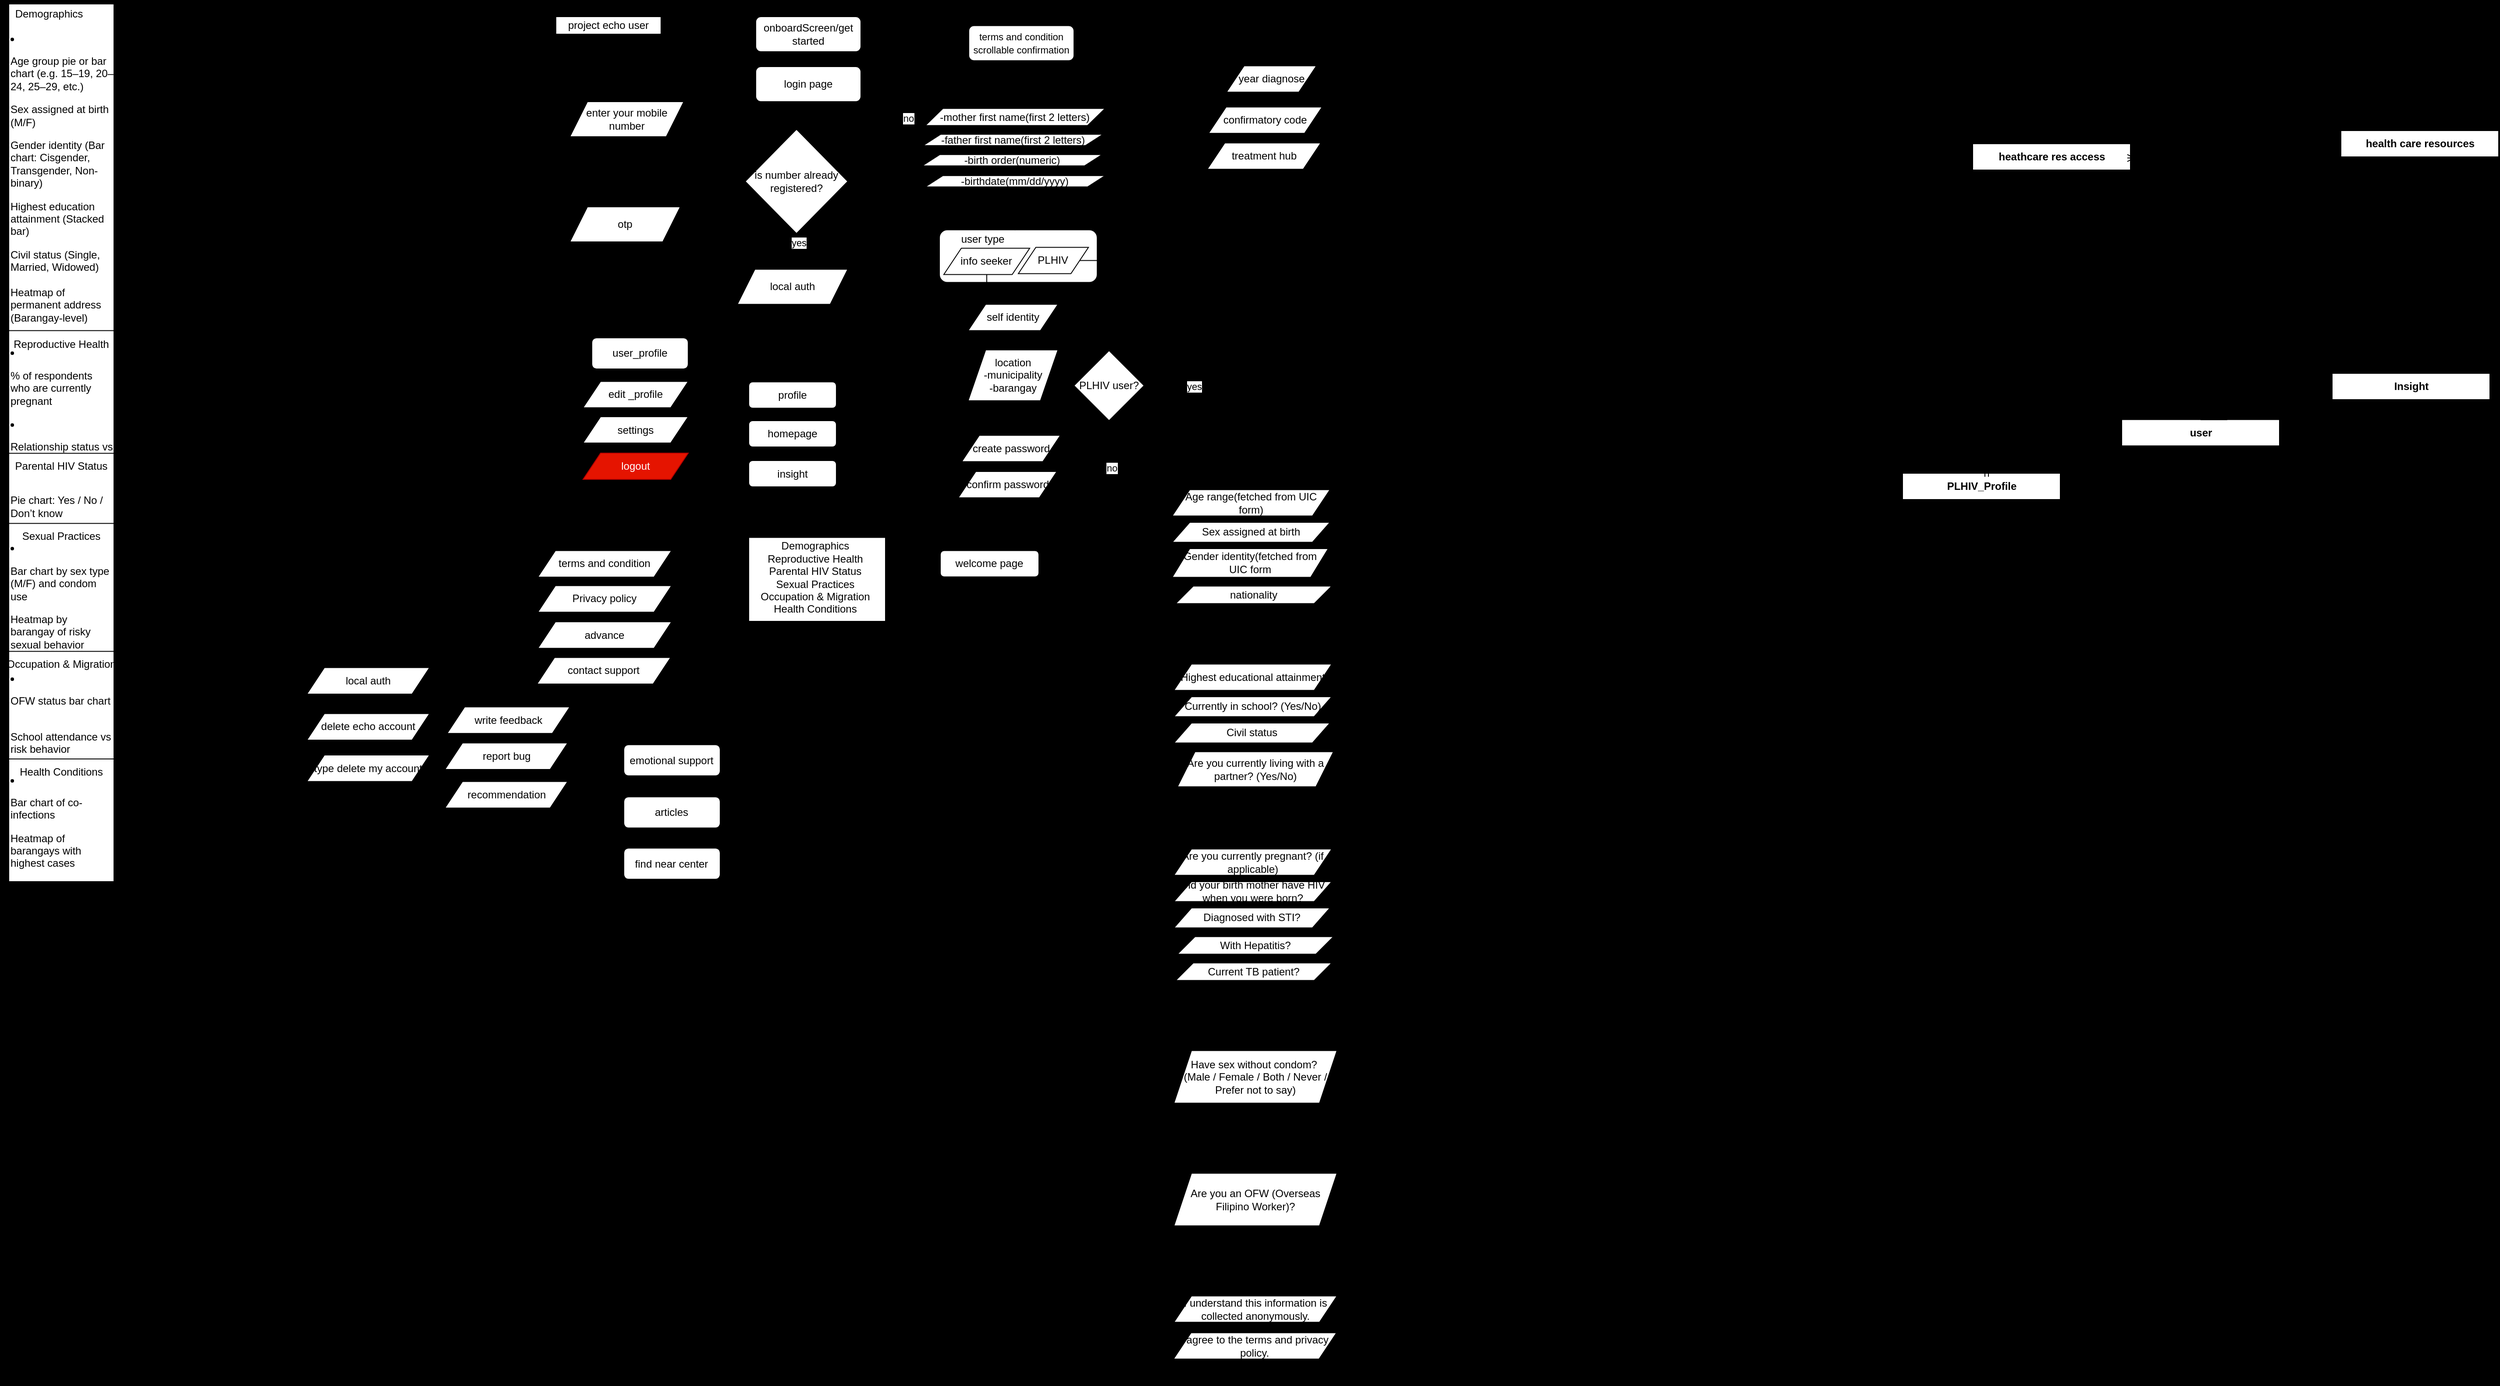 <mxfile version="28.0.5">
  <diagram name="Page-1" id="9R6yXRowSwLRwM4YF0jt">
    <mxGraphModel dx="3230" dy="1669" grid="1" gridSize="10" guides="1" tooltips="1" connect="1" arrows="1" fold="1" page="1" pageScale="1" pageWidth="850" pageHeight="1100" background="light-dark(#000000,#000000)" math="0" shadow="0">
      <root>
        <mxCell id="0" />
        <mxCell id="1" parent="0" />
        <mxCell id="_if-oOEPhQZ48nYMYrpP-11" value="" style="rounded=0;whiteSpace=wrap;html=1;fillColor=none;" vertex="1" parent="1">
          <mxGeometry x="185.48" y="649.75" width="170.51" height="169.75" as="geometry" />
        </mxCell>
        <mxCell id="TQ_paNnPEj-k8EMu2wSg-22" value="" style="rounded=0;whiteSpace=wrap;html=1;fillColor=none;" parent="1" vertex="1">
          <mxGeometry x="627.99" y="132.25" width="226" height="133" as="geometry" />
        </mxCell>
        <mxCell id="PzX3rmqmM5q8GLzGmmiX-13" value="" style="rounded=0;whiteSpace=wrap;html=1;fillColor=none;" parent="1" vertex="1">
          <mxGeometry x="413.99" y="451.75" width="140" height="155.25" as="geometry" />
        </mxCell>
        <mxCell id="_LMe8sHWsWOSTw_ekPAe-2" value="project echo user" style="rounded=0;whiteSpace=wrap;html=1;" parent="1" vertex="1">
          <mxGeometry x="213.99" y="50" width="120" height="20" as="geometry" />
        </mxCell>
        <mxCell id="_LMe8sHWsWOSTw_ekPAe-17" style="edgeStyle=orthogonalEdgeStyle;rounded=0;orthogonalLoop=1;jettySize=auto;html=1;exitX=0;exitY=0.5;exitDx=0;exitDy=0;" parent="1" source="_LMe8sHWsWOSTw_ekPAe-4" edge="1">
          <mxGeometry relative="1" as="geometry">
            <mxPoint x="442.166" y="148" as="targetPoint" />
          </mxGeometry>
        </mxCell>
        <mxCell id="_LMe8sHWsWOSTw_ekPAe-4" value="login page" style="rounded=1;whiteSpace=wrap;html=1;" parent="1" vertex="1">
          <mxGeometry x="441.99" y="107" width="120" height="40" as="geometry" />
        </mxCell>
        <mxCell id="-NJHEdXc2_ys1D_Juve5-9" style="edgeStyle=orthogonalEdgeStyle;rounded=0;orthogonalLoop=1;jettySize=auto;html=1;exitX=0.5;exitY=1;exitDx=0;exitDy=0;" parent="1" source="_LMe8sHWsWOSTw_ekPAe-10" target="-NJHEdXc2_ys1D_Juve5-8" edge="1">
          <mxGeometry relative="1" as="geometry" />
        </mxCell>
        <mxCell id="_LMe8sHWsWOSTw_ekPAe-10" value="enter your mobile number" style="shape=parallelogram;perimeter=parallelogramPerimeter;whiteSpace=wrap;html=1;fixedSize=1;" parent="1" vertex="1">
          <mxGeometry x="229.99" y="147" width="130" height="40" as="geometry" />
        </mxCell>
        <mxCell id="_LMe8sHWsWOSTw_ekPAe-22" style="edgeStyle=orthogonalEdgeStyle;rounded=0;orthogonalLoop=1;jettySize=auto;html=1;exitX=0;exitY=0.5;exitDx=0;exitDy=0;entryX=0.5;entryY=0;entryDx=0;entryDy=0;" parent="1" source="_LMe8sHWsWOSTw_ekPAe-4" target="_LMe8sHWsWOSTw_ekPAe-10" edge="1">
          <mxGeometry relative="1" as="geometry">
            <mxPoint x="325.51" y="218.6" as="targetPoint" />
          </mxGeometry>
        </mxCell>
        <mxCell id="_LMe8sHWsWOSTw_ekPAe-31" value="" style="rounded=1;whiteSpace=wrap;html=1;" parent="1" vertex="1">
          <mxGeometry x="651.49" y="293.25" width="180" height="60" as="geometry" />
        </mxCell>
        <mxCell id="TQ_paNnPEj-k8EMu2wSg-8" style="edgeStyle=orthogonalEdgeStyle;rounded=0;orthogonalLoop=1;jettySize=auto;html=1;exitX=1;exitY=0.5;exitDx=0;exitDy=0;entryX=0.75;entryY=0;entryDx=0;entryDy=0;" parent="1" source="_LMe8sHWsWOSTw_ekPAe-32" target="TQ_paNnPEj-k8EMu2wSg-7" edge="1">
          <mxGeometry relative="1" as="geometry" />
        </mxCell>
        <mxCell id="_LMe8sHWsWOSTw_ekPAe-32" value="PLHIV" style="shape=parallelogram;perimeter=parallelogramPerimeter;whiteSpace=wrap;html=1;fixedSize=1;" parent="1" vertex="1">
          <mxGeometry x="741.49" y="313.25" width="80" height="30" as="geometry" />
        </mxCell>
        <mxCell id="TQ_paNnPEj-k8EMu2wSg-10" style="edgeStyle=orthogonalEdgeStyle;rounded=0;orthogonalLoop=1;jettySize=auto;html=1;exitX=0.5;exitY=1;exitDx=0;exitDy=0;" parent="1" source="_LMe8sHWsWOSTw_ekPAe-33" target="-NJHEdXc2_ys1D_Juve5-5" edge="1">
          <mxGeometry relative="1" as="geometry" />
        </mxCell>
        <mxCell id="_LMe8sHWsWOSTw_ekPAe-33" value="info seeker" style="shape=parallelogram;perimeter=parallelogramPerimeter;whiteSpace=wrap;html=1;fixedSize=1;" parent="1" vertex="1">
          <mxGeometry x="656.49" y="314.25" width="98" height="30" as="geometry" />
        </mxCell>
        <mxCell id="_LMe8sHWsWOSTw_ekPAe-34" value="user type" style="rounded=1;whiteSpace=wrap;html=1;strokeColor=none;" parent="1" vertex="1">
          <mxGeometry x="661.49" y="299.25" width="80" height="10" as="geometry" />
        </mxCell>
        <mxCell id="TQ_paNnPEj-k8EMu2wSg-13" style="edgeStyle=orthogonalEdgeStyle;rounded=0;orthogonalLoop=1;jettySize=auto;html=1;exitX=0.5;exitY=1;exitDx=0;exitDy=0;entryX=0.5;entryY=0;entryDx=0;entryDy=0;" parent="1" source="_LMe8sHWsWOSTw_ekPAe-37" target="TQ_paNnPEj-k8EMu2wSg-11" edge="1">
          <mxGeometry relative="1" as="geometry" />
        </mxCell>
        <mxCell id="_LMe8sHWsWOSTw_ekPAe-37" value="&lt;div&gt;location&lt;/div&gt;&lt;div&gt;-municipality&lt;/div&gt;&lt;div&gt;-barangay&lt;/div&gt;" style="shape=parallelogram;perimeter=parallelogramPerimeter;whiteSpace=wrap;html=1;fixedSize=1;" parent="1" vertex="1">
          <mxGeometry x="684.24" y="430.25" width="102.5" height="58" as="geometry" />
        </mxCell>
        <mxCell id="_LMe8sHWsWOSTw_ekPAe-40" value="create password" style="shape=parallelogram;perimeter=parallelogramPerimeter;whiteSpace=wrap;html=1;fixedSize=1;" parent="1" vertex="1">
          <mxGeometry x="676.99" y="527.75" width="112.5" height="30" as="geometry" />
        </mxCell>
        <mxCell id="_LMe8sHWsWOSTw_ekPAe-53" value="welcome page" style="rounded=1;whiteSpace=wrap;html=1;" parent="1" vertex="1">
          <mxGeometry x="652.49" y="659.25" width="112.5" height="30" as="geometry" />
        </mxCell>
        <mxCell id="hLlVX3qkGdRgcRe8pmFS-5" style="edgeStyle=orthogonalEdgeStyle;rounded=0;orthogonalLoop=1;jettySize=auto;html=1;exitX=0;exitY=0.5;exitDx=0;exitDy=0;entryX=0.75;entryY=0;entryDx=0;entryDy=0;" parent="1" source="_LMe8sHWsWOSTw_ekPAe-55" target="PzX3rmqmM5q8GLzGmmiX-22" edge="1">
          <mxGeometry relative="1" as="geometry" />
        </mxCell>
        <mxCell id="_LMe8sHWsWOSTw_ekPAe-55" value="homepage" style="rounded=1;whiteSpace=wrap;html=1;" parent="1" vertex="1">
          <mxGeometry x="433.99" y="511" width="100" height="30" as="geometry" />
        </mxCell>
        <mxCell id="_LMe8sHWsWOSTw_ekPAe-59" style="edgeStyle=orthogonalEdgeStyle;rounded=0;orthogonalLoop=1;jettySize=auto;html=1;exitX=0.5;exitY=1;exitDx=0;exitDy=0;entryX=0.5;entryY=0;entryDx=0;entryDy=0;" parent="1" source="_LMe8sHWsWOSTw_ekPAe-58" target="_LMe8sHWsWOSTw_ekPAe-4" edge="1">
          <mxGeometry relative="1" as="geometry" />
        </mxCell>
        <mxCell id="_LMe8sHWsWOSTw_ekPAe-58" value="onboardScreen/get started" style="rounded=1;whiteSpace=wrap;html=1;" parent="1" vertex="1">
          <mxGeometry x="441.99" y="50" width="120" height="40" as="geometry" />
        </mxCell>
        <mxCell id="-NJHEdXc2_ys1D_Juve5-7" style="edgeStyle=orthogonalEdgeStyle;rounded=0;orthogonalLoop=1;jettySize=auto;html=1;exitX=0.5;exitY=1;exitDx=0;exitDy=0;" parent="1" source="-NJHEdXc2_ys1D_Juve5-5" target="_LMe8sHWsWOSTw_ekPAe-37" edge="1">
          <mxGeometry relative="1" as="geometry" />
        </mxCell>
        <mxCell id="-NJHEdXc2_ys1D_Juve5-5" value="self identity" style="shape=parallelogram;perimeter=parallelogramPerimeter;whiteSpace=wrap;html=1;fixedSize=1;" parent="1" vertex="1">
          <mxGeometry x="684.24" y="378.25" width="102.5" height="30" as="geometry" />
        </mxCell>
        <mxCell id="Z2BPIPwkAZa0jg8t_c1K-12" style="edgeStyle=orthogonalEdgeStyle;rounded=0;orthogonalLoop=1;jettySize=auto;html=1;exitX=1;exitY=0.5;exitDx=0;exitDy=0;entryX=0;entryY=0.5;entryDx=0;entryDy=0;" parent="1" source="-NJHEdXc2_ys1D_Juve5-8" target="-NJHEdXc2_ys1D_Juve5-28" edge="1">
          <mxGeometry relative="1" as="geometry" />
        </mxCell>
        <mxCell id="-NJHEdXc2_ys1D_Juve5-8" value="otp" style="shape=parallelogram;perimeter=parallelogramPerimeter;whiteSpace=wrap;html=1;fixedSize=1;" parent="1" vertex="1">
          <mxGeometry x="229.99" y="267" width="126" height="40" as="geometry" />
        </mxCell>
        <mxCell id="PzX3rmqmM5q8GLzGmmiX-14" style="edgeStyle=orthogonalEdgeStyle;rounded=0;orthogonalLoop=1;jettySize=auto;html=1;exitX=0.5;exitY=1;exitDx=0;exitDy=0;entryX=0;entryY=0.25;entryDx=0;entryDy=0;" parent="1" source="-NJHEdXc2_ys1D_Juve5-20" target="PzX3rmqmM5q8GLzGmmiX-13" edge="1">
          <mxGeometry relative="1" as="geometry" />
        </mxCell>
        <mxCell id="-NJHEdXc2_ys1D_Juve5-20" value="local auth" style="shape=parallelogram;perimeter=parallelogramPerimeter;whiteSpace=wrap;html=1;fixedSize=1;" parent="1" vertex="1">
          <mxGeometry x="420.99" y="338.25" width="126" height="40" as="geometry" />
        </mxCell>
        <mxCell id="-NJHEdXc2_ys1D_Juve5-30" style="edgeStyle=orthogonalEdgeStyle;rounded=0;orthogonalLoop=1;jettySize=auto;html=1;exitX=0.5;exitY=1;exitDx=0;exitDy=0;entryX=0.5;entryY=0;entryDx=0;entryDy=0;" parent="1" source="-NJHEdXc2_ys1D_Juve5-28" target="-NJHEdXc2_ys1D_Juve5-20" edge="1">
          <mxGeometry relative="1" as="geometry" />
        </mxCell>
        <mxCell id="-NJHEdXc2_ys1D_Juve5-33" value="yes" style="edgeLabel;html=1;align=center;verticalAlign=middle;resizable=0;points=[];" parent="-NJHEdXc2_ys1D_Juve5-30" vertex="1" connectable="0">
          <mxGeometry x="-0.56" y="2" relative="1" as="geometry">
            <mxPoint as="offset" />
          </mxGeometry>
        </mxCell>
        <mxCell id="hLlVX3qkGdRgcRe8pmFS-13" style="edgeStyle=orthogonalEdgeStyle;rounded=0;orthogonalLoop=1;jettySize=auto;html=1;exitX=1;exitY=0.5;exitDx=0;exitDy=0;entryX=0;entryY=0.25;entryDx=0;entryDy=0;" parent="1" source="-NJHEdXc2_ys1D_Juve5-28" target="-NJHEdXc2_ys1D_Juve5-2" edge="1">
          <mxGeometry relative="1" as="geometry">
            <mxPoint x="617.49" y="89.25" as="sourcePoint" />
          </mxGeometry>
        </mxCell>
        <mxCell id="hLlVX3qkGdRgcRe8pmFS-15" value="no" style="edgeLabel;html=1;align=center;verticalAlign=middle;resizable=0;points=[];" parent="hLlVX3qkGdRgcRe8pmFS-13" vertex="1" connectable="0">
          <mxGeometry x="-0.076" relative="1" as="geometry">
            <mxPoint as="offset" />
          </mxGeometry>
        </mxCell>
        <mxCell id="-NJHEdXc2_ys1D_Juve5-28" value="is number already registered?" style="rhombus;whiteSpace=wrap;html=1;" parent="1" vertex="1">
          <mxGeometry x="429.99" y="178.5" width="117" height="119" as="geometry" />
        </mxCell>
        <mxCell id="-NJHEdXc2_ys1D_Juve5-36" value="confirm password" style="shape=parallelogram;perimeter=parallelogramPerimeter;whiteSpace=wrap;html=1;fixedSize=1;" parent="1" vertex="1">
          <mxGeometry x="672.99" y="569" width="112.5" height="30" as="geometry" />
        </mxCell>
        <mxCell id="TQ_paNnPEj-k8EMu2wSg-27" style="edgeStyle=orthogonalEdgeStyle;rounded=0;orthogonalLoop=1;jettySize=auto;html=1;exitX=0.5;exitY=1;exitDx=0;exitDy=0;entryX=0.75;entryY=0;entryDx=0;entryDy=0;" parent="1" source="-NJHEdXc2_ys1D_Juve5-2" target="TQ_paNnPEj-k8EMu2wSg-22" edge="1">
          <mxGeometry relative="1" as="geometry" />
        </mxCell>
        <mxCell id="-NJHEdXc2_ys1D_Juve5-2" value="&lt;div&gt;&lt;font style=&quot;font-size: 11px;&quot;&gt;terms and condition scrollable confirmation&lt;/font&gt;&lt;/div&gt;" style="rounded=1;whiteSpace=wrap;html=1;" parent="1" vertex="1">
          <mxGeometry x="684.99" y="60.25" width="120" height="40" as="geometry" />
        </mxCell>
        <mxCell id="Z2BPIPwkAZa0jg8t_c1K-1" value="find near center" style="rounded=1;whiteSpace=wrap;html=1;" parent="1" vertex="1">
          <mxGeometry x="291.49" y="998.75" width="110" height="35.5" as="geometry" />
        </mxCell>
        <mxCell id="Z2BPIPwkAZa0jg8t_c1K-2" value="emotional support" style="rounded=1;whiteSpace=wrap;html=1;" parent="1" vertex="1">
          <mxGeometry x="291.49" y="880.75" width="110" height="35.5" as="geometry" />
        </mxCell>
        <mxCell id="Z2BPIPwkAZa0jg8t_c1K-3" value="articles" style="rounded=1;whiteSpace=wrap;html=1;" parent="1" vertex="1">
          <mxGeometry x="291.49" y="940.25" width="110" height="35.5" as="geometry" />
        </mxCell>
        <mxCell id="Z2BPIPwkAZa0jg8t_c1K-28" value="" style="shape=image;verticalLabelPosition=bottom;labelBackgroundColor=default;verticalAlign=top;aspect=fixed;imageAspect=0;image=https://docs.flutter.dev/assets/images/branding/flutter/logo/default.svg;" parent="1" vertex="1">
          <mxGeometry x="40" y="45" width="47.5" height="47.5" as="geometry" />
        </mxCell>
        <mxCell id="9h75YwdOtFmBBY_GWxxM-14" value="" style="shape=tableRow;horizontal=0;startSize=0;swimlaneHead=0;swimlaneBody=0;fillColor=none;collapsible=0;dropTarget=0;points=[[0,0.5],[1,0.5]];portConstraint=eastwest;top=0;left=0;right=0;bottom=0;" parent="1" vertex="1">
          <mxGeometry x="1700" y="340" width="180" height="30" as="geometry" />
        </mxCell>
        <mxCell id="9h75YwdOtFmBBY_GWxxM-15" value="" style="shape=partialRectangle;connectable=0;fillColor=none;top=0;left=0;bottom=0;right=0;editable=1;overflow=hidden;whiteSpace=wrap;html=1;" parent="9h75YwdOtFmBBY_GWxxM-14" vertex="1">
          <mxGeometry width="30" height="30" as="geometry">
            <mxRectangle width="30" height="30" as="alternateBounds" />
          </mxGeometry>
        </mxCell>
        <mxCell id="9h75YwdOtFmBBY_GWxxM-49" value="&lt;strong data-end=&quot;340&quot; data-start=&quot;323&quot;&gt;PLHIV_Profile&lt;/strong&gt;" style="shape=table;startSize=30;container=1;collapsible=1;childLayout=tableLayout;fixedRows=1;rowLines=0;fontStyle=1;align=center;resizeLast=1;html=1;" parent="1" vertex="1">
          <mxGeometry x="1750" y="571" width="180" height="270" as="geometry" />
        </mxCell>
        <mxCell id="9h75YwdOtFmBBY_GWxxM-50" value="" style="shape=tableRow;horizontal=0;startSize=0;swimlaneHead=0;swimlaneBody=0;fillColor=none;collapsible=0;dropTarget=0;points=[[0,0.5],[1,0.5]];portConstraint=eastwest;top=0;left=0;right=0;bottom=1;" parent="9h75YwdOtFmBBY_GWxxM-49" vertex="1">
          <mxGeometry y="30" width="180" height="30" as="geometry" />
        </mxCell>
        <mxCell id="9h75YwdOtFmBBY_GWxxM-51" value="PK" style="shape=partialRectangle;connectable=0;fillColor=none;top=0;left=0;bottom=0;right=0;fontStyle=1;overflow=hidden;whiteSpace=wrap;html=1;" parent="9h75YwdOtFmBBY_GWxxM-50" vertex="1">
          <mxGeometry width="30" height="30" as="geometry">
            <mxRectangle width="30" height="30" as="alternateBounds" />
          </mxGeometry>
        </mxCell>
        <mxCell id="9h75YwdOtFmBBY_GWxxM-52" value="PLHI_ProfileID" style="shape=partialRectangle;connectable=0;fillColor=none;top=0;left=0;bottom=0;right=0;align=left;spacingLeft=6;fontStyle=5;overflow=hidden;whiteSpace=wrap;html=1;" parent="9h75YwdOtFmBBY_GWxxM-50" vertex="1">
          <mxGeometry x="30" width="150" height="30" as="geometry">
            <mxRectangle width="150" height="30" as="alternateBounds" />
          </mxGeometry>
        </mxCell>
        <mxCell id="9h75YwdOtFmBBY_GWxxM-143" value="" style="shape=tableRow;horizontal=0;startSize=0;swimlaneHead=0;swimlaneBody=0;fillColor=none;collapsible=0;dropTarget=0;points=[[0,0.5],[1,0.5]];portConstraint=eastwest;top=0;left=0;right=0;bottom=0;" parent="9h75YwdOtFmBBY_GWxxM-49" vertex="1">
          <mxGeometry y="60" width="180" height="30" as="geometry" />
        </mxCell>
        <mxCell id="9h75YwdOtFmBBY_GWxxM-144" value="FK" style="shape=partialRectangle;connectable=0;fillColor=none;top=0;left=0;bottom=0;right=0;editable=1;overflow=hidden;whiteSpace=wrap;html=1;" parent="9h75YwdOtFmBBY_GWxxM-143" vertex="1">
          <mxGeometry width="30" height="30" as="geometry">
            <mxRectangle width="30" height="30" as="alternateBounds" />
          </mxGeometry>
        </mxCell>
        <mxCell id="9h75YwdOtFmBBY_GWxxM-145" value="&lt;code&gt;userID&lt;/code&gt;" style="shape=partialRectangle;connectable=0;fillColor=none;top=0;left=0;bottom=0;right=0;align=left;spacingLeft=6;overflow=hidden;whiteSpace=wrap;html=1;" parent="9h75YwdOtFmBBY_GWxxM-143" vertex="1">
          <mxGeometry x="30" width="150" height="30" as="geometry">
            <mxRectangle width="150" height="30" as="alternateBounds" />
          </mxGeometry>
        </mxCell>
        <mxCell id="9h75YwdOtFmBBY_GWxxM-53" value="" style="shape=tableRow;horizontal=0;startSize=0;swimlaneHead=0;swimlaneBody=0;fillColor=none;collapsible=0;dropTarget=0;points=[[0,0.5],[1,0.5]];portConstraint=eastwest;top=0;left=0;right=0;bottom=0;" parent="9h75YwdOtFmBBY_GWxxM-49" vertex="1">
          <mxGeometry y="90" width="180" height="30" as="geometry" />
        </mxCell>
        <mxCell id="9h75YwdOtFmBBY_GWxxM-54" value="" style="shape=partialRectangle;connectable=0;fillColor=none;top=0;left=0;bottom=0;right=0;editable=1;overflow=hidden;whiteSpace=wrap;html=1;" parent="9h75YwdOtFmBBY_GWxxM-53" vertex="1">
          <mxGeometry width="30" height="30" as="geometry">
            <mxRectangle width="30" height="30" as="alternateBounds" />
          </mxGeometry>
        </mxCell>
        <mxCell id="9h75YwdOtFmBBY_GWxxM-55" value="hiv_diagnosis_date" style="shape=partialRectangle;connectable=0;fillColor=none;top=0;left=0;bottom=0;right=0;align=left;spacingLeft=6;overflow=hidden;whiteSpace=wrap;html=1;" parent="9h75YwdOtFmBBY_GWxxM-53" vertex="1">
          <mxGeometry x="30" width="150" height="30" as="geometry">
            <mxRectangle width="150" height="30" as="alternateBounds" />
          </mxGeometry>
        </mxCell>
        <mxCell id="9h75YwdOtFmBBY_GWxxM-56" value="" style="shape=tableRow;horizontal=0;startSize=0;swimlaneHead=0;swimlaneBody=0;fillColor=none;collapsible=0;dropTarget=0;points=[[0,0.5],[1,0.5]];portConstraint=eastwest;top=0;left=0;right=0;bottom=0;" parent="9h75YwdOtFmBBY_GWxxM-49" vertex="1">
          <mxGeometry y="120" width="180" height="30" as="geometry" />
        </mxCell>
        <mxCell id="9h75YwdOtFmBBY_GWxxM-57" value="" style="shape=partialRectangle;connectable=0;fillColor=none;top=0;left=0;bottom=0;right=0;editable=1;overflow=hidden;whiteSpace=wrap;html=1;" parent="9h75YwdOtFmBBY_GWxxM-56" vertex="1">
          <mxGeometry width="30" height="30" as="geometry">
            <mxRectangle width="30" height="30" as="alternateBounds" />
          </mxGeometry>
        </mxCell>
        <mxCell id="9h75YwdOtFmBBY_GWxxM-58" value="medication_status" style="shape=partialRectangle;connectable=0;fillColor=none;top=0;left=0;bottom=0;right=0;align=left;spacingLeft=6;overflow=hidden;whiteSpace=wrap;html=1;" parent="9h75YwdOtFmBBY_GWxxM-56" vertex="1">
          <mxGeometry x="30" width="150" height="30" as="geometry">
            <mxRectangle width="150" height="30" as="alternateBounds" />
          </mxGeometry>
        </mxCell>
        <mxCell id="9h75YwdOtFmBBY_GWxxM-59" value="" style="shape=tableRow;horizontal=0;startSize=0;swimlaneHead=0;swimlaneBody=0;fillColor=none;collapsible=0;dropTarget=0;points=[[0,0.5],[1,0.5]];portConstraint=eastwest;top=0;left=0;right=0;bottom=0;" parent="9h75YwdOtFmBBY_GWxxM-49" vertex="1">
          <mxGeometry y="150" width="180" height="30" as="geometry" />
        </mxCell>
        <mxCell id="9h75YwdOtFmBBY_GWxxM-60" value="" style="shape=partialRectangle;connectable=0;fillColor=none;top=0;left=0;bottom=0;right=0;editable=1;overflow=hidden;whiteSpace=wrap;html=1;" parent="9h75YwdOtFmBBY_GWxxM-59" vertex="1">
          <mxGeometry width="30" height="30" as="geometry">
            <mxRectangle width="30" height="30" as="alternateBounds" />
          </mxGeometry>
        </mxCell>
        <mxCell id="9h75YwdOtFmBBY_GWxxM-61" value="..." style="shape=partialRectangle;connectable=0;fillColor=none;top=0;left=0;bottom=0;right=0;align=left;spacingLeft=6;overflow=hidden;whiteSpace=wrap;html=1;" parent="9h75YwdOtFmBBY_GWxxM-59" vertex="1">
          <mxGeometry x="30" width="150" height="30" as="geometry">
            <mxRectangle width="150" height="30" as="alternateBounds" />
          </mxGeometry>
        </mxCell>
        <mxCell id="9h75YwdOtFmBBY_GWxxM-62" value="" style="shape=tableRow;horizontal=0;startSize=0;swimlaneHead=0;swimlaneBody=0;fillColor=none;collapsible=0;dropTarget=0;points=[[0,0.5],[1,0.5]];portConstraint=eastwest;top=0;left=0;right=0;bottom=0;" parent="9h75YwdOtFmBBY_GWxxM-49" vertex="1">
          <mxGeometry y="180" width="180" height="30" as="geometry" />
        </mxCell>
        <mxCell id="9h75YwdOtFmBBY_GWxxM-63" value="" style="shape=partialRectangle;connectable=0;fillColor=none;top=0;left=0;bottom=0;right=0;editable=1;overflow=hidden;whiteSpace=wrap;html=1;" parent="9h75YwdOtFmBBY_GWxxM-62" vertex="1">
          <mxGeometry width="30" height="30" as="geometry">
            <mxRectangle width="30" height="30" as="alternateBounds" />
          </mxGeometry>
        </mxCell>
        <mxCell id="9h75YwdOtFmBBY_GWxxM-64" value="..." style="shape=partialRectangle;connectable=0;fillColor=none;top=0;left=0;bottom=0;right=0;align=left;spacingLeft=6;overflow=hidden;whiteSpace=wrap;html=1;" parent="9h75YwdOtFmBBY_GWxxM-62" vertex="1">
          <mxGeometry x="30" width="150" height="30" as="geometry">
            <mxRectangle width="150" height="30" as="alternateBounds" />
          </mxGeometry>
        </mxCell>
        <mxCell id="9h75YwdOtFmBBY_GWxxM-65" value="" style="shape=tableRow;horizontal=0;startSize=0;swimlaneHead=0;swimlaneBody=0;fillColor=none;collapsible=0;dropTarget=0;points=[[0,0.5],[1,0.5]];portConstraint=eastwest;top=0;left=0;right=0;bottom=0;" parent="9h75YwdOtFmBBY_GWxxM-49" vertex="1">
          <mxGeometry y="210" width="180" height="30" as="geometry" />
        </mxCell>
        <mxCell id="9h75YwdOtFmBBY_GWxxM-66" value="" style="shape=partialRectangle;connectable=0;fillColor=none;top=0;left=0;bottom=0;right=0;editable=1;overflow=hidden;whiteSpace=wrap;html=1;" parent="9h75YwdOtFmBBY_GWxxM-65" vertex="1">
          <mxGeometry width="30" height="30" as="geometry">
            <mxRectangle width="30" height="30" as="alternateBounds" />
          </mxGeometry>
        </mxCell>
        <mxCell id="9h75YwdOtFmBBY_GWxxM-67" value="..." style="shape=partialRectangle;connectable=0;fillColor=none;top=0;left=0;bottom=0;right=0;align=left;spacingLeft=6;overflow=hidden;whiteSpace=wrap;html=1;" parent="9h75YwdOtFmBBY_GWxxM-65" vertex="1">
          <mxGeometry x="30" width="150" height="30" as="geometry">
            <mxRectangle width="150" height="30" as="alternateBounds" />
          </mxGeometry>
        </mxCell>
        <mxCell id="9h75YwdOtFmBBY_GWxxM-68" value="" style="shape=tableRow;horizontal=0;startSize=0;swimlaneHead=0;swimlaneBody=0;fillColor=none;collapsible=0;dropTarget=0;points=[[0,0.5],[1,0.5]];portConstraint=eastwest;top=0;left=0;right=0;bottom=0;" parent="9h75YwdOtFmBBY_GWxxM-49" vertex="1">
          <mxGeometry y="240" width="180" height="25" as="geometry" />
        </mxCell>
        <mxCell id="9h75YwdOtFmBBY_GWxxM-69" value="" style="shape=partialRectangle;connectable=0;fillColor=none;top=0;left=0;bottom=0;right=0;editable=1;overflow=hidden;whiteSpace=wrap;html=1;" parent="9h75YwdOtFmBBY_GWxxM-68" vertex="1">
          <mxGeometry width="30" height="25" as="geometry">
            <mxRectangle width="30" height="25" as="alternateBounds" />
          </mxGeometry>
        </mxCell>
        <mxCell id="9h75YwdOtFmBBY_GWxxM-70" value="etc..." style="shape=partialRectangle;connectable=0;fillColor=none;top=0;left=0;bottom=0;right=0;align=left;spacingLeft=6;overflow=hidden;whiteSpace=wrap;html=1;" parent="9h75YwdOtFmBBY_GWxxM-68" vertex="1">
          <mxGeometry x="30" width="150" height="25" as="geometry">
            <mxRectangle width="150" height="25" as="alternateBounds" />
          </mxGeometry>
        </mxCell>
        <mxCell id="9h75YwdOtFmBBY_GWxxM-1" value="user" style="shape=table;startSize=30;container=1;collapsible=1;childLayout=tableLayout;fixedRows=1;rowLines=0;fontStyle=1;align=center;resizeLast=1;html=1;" parent="1" vertex="1">
          <mxGeometry x="2000" y="509.75" width="180" height="240" as="geometry" />
        </mxCell>
        <mxCell id="9h75YwdOtFmBBY_GWxxM-2" value="" style="shape=tableRow;horizontal=0;startSize=0;swimlaneHead=0;swimlaneBody=0;fillColor=none;collapsible=0;dropTarget=0;points=[[0,0.5],[1,0.5]];portConstraint=eastwest;top=0;left=0;right=0;bottom=1;" parent="9h75YwdOtFmBBY_GWxxM-1" vertex="1">
          <mxGeometry y="30" width="180" height="30" as="geometry" />
        </mxCell>
        <mxCell id="9h75YwdOtFmBBY_GWxxM-3" value="PK" style="shape=partialRectangle;connectable=0;fillColor=none;top=0;left=0;bottom=0;right=0;fontStyle=1;overflow=hidden;whiteSpace=wrap;html=1;" parent="9h75YwdOtFmBBY_GWxxM-2" vertex="1">
          <mxGeometry width="30" height="30" as="geometry">
            <mxRectangle width="30" height="30" as="alternateBounds" />
          </mxGeometry>
        </mxCell>
        <mxCell id="9h75YwdOtFmBBY_GWxxM-4" value="userID" style="shape=partialRectangle;connectable=0;fillColor=none;top=0;left=0;bottom=0;right=0;align=left;spacingLeft=6;fontStyle=5;overflow=hidden;whiteSpace=wrap;html=1;" parent="9h75YwdOtFmBBY_GWxxM-2" vertex="1">
          <mxGeometry x="30" width="150" height="30" as="geometry">
            <mxRectangle width="150" height="30" as="alternateBounds" />
          </mxGeometry>
        </mxCell>
        <mxCell id="9h75YwdOtFmBBY_GWxxM-129" value="" style="shape=tableRow;horizontal=0;startSize=0;swimlaneHead=0;swimlaneBody=0;fillColor=none;collapsible=0;dropTarget=0;points=[[0,0.5],[1,0.5]];portConstraint=eastwest;top=0;left=0;right=0;bottom=0;" parent="9h75YwdOtFmBBY_GWxxM-1" vertex="1">
          <mxGeometry y="60" width="180" height="30" as="geometry" />
        </mxCell>
        <mxCell id="9h75YwdOtFmBBY_GWxxM-130" value="" style="shape=partialRectangle;connectable=0;fillColor=none;top=0;left=0;bottom=0;right=0;editable=1;overflow=hidden;whiteSpace=wrap;html=1;" parent="9h75YwdOtFmBBY_GWxxM-129" vertex="1">
          <mxGeometry width="30" height="30" as="geometry">
            <mxRectangle width="30" height="30" as="alternateBounds" />
          </mxGeometry>
        </mxCell>
        <mxCell id="9h75YwdOtFmBBY_GWxxM-131" value="&lt;code&gt;username&lt;/code&gt;" style="shape=partialRectangle;connectable=0;fillColor=none;top=0;left=0;bottom=0;right=0;align=left;spacingLeft=6;overflow=hidden;whiteSpace=wrap;html=1;" parent="9h75YwdOtFmBBY_GWxxM-129" vertex="1">
          <mxGeometry x="30" width="150" height="30" as="geometry">
            <mxRectangle width="150" height="30" as="alternateBounds" />
          </mxGeometry>
        </mxCell>
        <mxCell id="9h75YwdOtFmBBY_GWxxM-132" value="" style="shape=tableRow;horizontal=0;startSize=0;swimlaneHead=0;swimlaneBody=0;fillColor=none;collapsible=0;dropTarget=0;points=[[0,0.5],[1,0.5]];portConstraint=eastwest;top=0;left=0;right=0;bottom=0;" parent="9h75YwdOtFmBBY_GWxxM-1" vertex="1">
          <mxGeometry y="90" width="180" height="30" as="geometry" />
        </mxCell>
        <mxCell id="9h75YwdOtFmBBY_GWxxM-133" value="" style="shape=partialRectangle;connectable=0;fillColor=none;top=0;left=0;bottom=0;right=0;editable=1;overflow=hidden;whiteSpace=wrap;html=1;" parent="9h75YwdOtFmBBY_GWxxM-132" vertex="1">
          <mxGeometry width="30" height="30" as="geometry">
            <mxRectangle width="30" height="30" as="alternateBounds" />
          </mxGeometry>
        </mxCell>
        <mxCell id="9h75YwdOtFmBBY_GWxxM-134" value="&lt;code&gt;password&lt;/code&gt;" style="shape=partialRectangle;connectable=0;fillColor=none;top=0;left=0;bottom=0;right=0;align=left;spacingLeft=6;overflow=hidden;whiteSpace=wrap;html=1;" parent="9h75YwdOtFmBBY_GWxxM-132" vertex="1">
          <mxGeometry x="30" width="150" height="30" as="geometry">
            <mxRectangle width="150" height="30" as="alternateBounds" />
          </mxGeometry>
        </mxCell>
        <mxCell id="9h75YwdOtFmBBY_GWxxM-5" value="" style="shape=tableRow;horizontal=0;startSize=0;swimlaneHead=0;swimlaneBody=0;fillColor=none;collapsible=0;dropTarget=0;points=[[0,0.5],[1,0.5]];portConstraint=eastwest;top=0;left=0;right=0;bottom=0;" parent="9h75YwdOtFmBBY_GWxxM-1" vertex="1">
          <mxGeometry y="120" width="180" height="30" as="geometry" />
        </mxCell>
        <mxCell id="9h75YwdOtFmBBY_GWxxM-6" value="" style="shape=partialRectangle;connectable=0;fillColor=none;top=0;left=0;bottom=0;right=0;editable=1;overflow=hidden;whiteSpace=wrap;html=1;" parent="9h75YwdOtFmBBY_GWxxM-5" vertex="1">
          <mxGeometry width="30" height="30" as="geometry">
            <mxRectangle width="30" height="30" as="alternateBounds" />
          </mxGeometry>
        </mxCell>
        <mxCell id="9h75YwdOtFmBBY_GWxxM-7" value="&lt;code data-end=&quot;173&quot; data-start=&quot;159&quot;&gt;phone_number&lt;/code&gt;" style="shape=partialRectangle;connectable=0;fillColor=none;top=0;left=0;bottom=0;right=0;align=left;spacingLeft=6;overflow=hidden;whiteSpace=wrap;html=1;" parent="9h75YwdOtFmBBY_GWxxM-5" vertex="1">
          <mxGeometry x="30" width="150" height="30" as="geometry">
            <mxRectangle width="150" height="30" as="alternateBounds" />
          </mxGeometry>
        </mxCell>
        <mxCell id="9h75YwdOtFmBBY_GWxxM-8" value="" style="shape=tableRow;horizontal=0;startSize=0;swimlaneHead=0;swimlaneBody=0;fillColor=none;collapsible=0;dropTarget=0;points=[[0,0.5,0,0,0],[1,0.5,0,0,0]];portConstraint=eastwest;top=0;left=0;right=0;bottom=0;" parent="9h75YwdOtFmBBY_GWxxM-1" vertex="1">
          <mxGeometry y="150" width="180" height="30" as="geometry" />
        </mxCell>
        <mxCell id="9h75YwdOtFmBBY_GWxxM-9" value="" style="shape=partialRectangle;connectable=0;fillColor=none;top=0;left=0;bottom=0;right=0;editable=1;overflow=hidden;whiteSpace=wrap;html=1;" parent="9h75YwdOtFmBBY_GWxxM-8" vertex="1">
          <mxGeometry width="30" height="30" as="geometry">
            <mxRectangle width="30" height="30" as="alternateBounds" />
          </mxGeometry>
        </mxCell>
        <mxCell id="9h75YwdOtFmBBY_GWxxM-10" value="&lt;code data-end=&quot;196&quot; data-start=&quot;185&quot;&gt;user_type&lt;/code&gt;" style="shape=partialRectangle;connectable=0;fillColor=none;top=0;left=0;bottom=0;right=0;align=left;spacingLeft=6;overflow=hidden;whiteSpace=wrap;html=1;" parent="9h75YwdOtFmBBY_GWxxM-8" vertex="1">
          <mxGeometry x="30" width="150" height="30" as="geometry">
            <mxRectangle width="150" height="30" as="alternateBounds" />
          </mxGeometry>
        </mxCell>
        <mxCell id="9h75YwdOtFmBBY_GWxxM-11" value="" style="shape=tableRow;horizontal=0;startSize=0;swimlaneHead=0;swimlaneBody=0;fillColor=none;collapsible=0;dropTarget=0;points=[[0,0.5],[1,0.5]];portConstraint=eastwest;top=0;left=0;right=0;bottom=0;" parent="9h75YwdOtFmBBY_GWxxM-1" vertex="1">
          <mxGeometry y="180" width="180" height="30" as="geometry" />
        </mxCell>
        <mxCell id="9h75YwdOtFmBBY_GWxxM-12" value="" style="shape=partialRectangle;connectable=0;fillColor=none;top=0;left=0;bottom=0;right=0;editable=1;overflow=hidden;whiteSpace=wrap;html=1;" parent="9h75YwdOtFmBBY_GWxxM-11" vertex="1">
          <mxGeometry width="30" height="30" as="geometry">
            <mxRectangle width="30" height="30" as="alternateBounds" />
          </mxGeometry>
        </mxCell>
        <mxCell id="9h75YwdOtFmBBY_GWxxM-13" value="created_at" style="shape=partialRectangle;connectable=0;fillColor=none;top=0;left=0;bottom=0;right=0;align=left;spacingLeft=6;overflow=hidden;whiteSpace=wrap;html=1;" parent="9h75YwdOtFmBBY_GWxxM-11" vertex="1">
          <mxGeometry x="30" width="150" height="30" as="geometry">
            <mxRectangle width="150" height="30" as="alternateBounds" />
          </mxGeometry>
        </mxCell>
        <mxCell id="9h75YwdOtFmBBY_GWxxM-46" value="" style="shape=tableRow;horizontal=0;startSize=0;swimlaneHead=0;swimlaneBody=0;fillColor=none;collapsible=0;dropTarget=0;points=[[0,0.5],[1,0.5]];portConstraint=eastwest;top=0;left=0;right=0;bottom=0;" parent="9h75YwdOtFmBBY_GWxxM-1" vertex="1">
          <mxGeometry y="210" width="180" height="25" as="geometry" />
        </mxCell>
        <mxCell id="9h75YwdOtFmBBY_GWxxM-47" value="" style="shape=partialRectangle;connectable=0;fillColor=none;top=0;left=0;bottom=0;right=0;editable=1;overflow=hidden;whiteSpace=wrap;html=1;" parent="9h75YwdOtFmBBY_GWxxM-46" vertex="1">
          <mxGeometry width="30" height="25" as="geometry">
            <mxRectangle width="30" height="25" as="alternateBounds" />
          </mxGeometry>
        </mxCell>
        <mxCell id="9h75YwdOtFmBBY_GWxxM-48" value="deleted_at" style="shape=partialRectangle;connectable=0;fillColor=none;top=0;left=0;bottom=0;right=0;align=left;spacingLeft=6;overflow=hidden;whiteSpace=wrap;html=1;" parent="9h75YwdOtFmBBY_GWxxM-46" vertex="1">
          <mxGeometry x="30" width="150" height="25" as="geometry">
            <mxRectangle width="150" height="25" as="alternateBounds" />
          </mxGeometry>
        </mxCell>
        <mxCell id="9h75YwdOtFmBBY_GWxxM-74" value="&lt;strong&gt;health care resources&lt;/strong&gt;" style="shape=table;startSize=30;container=1;collapsible=1;childLayout=tableLayout;fixedRows=1;rowLines=0;fontStyle=1;align=center;resizeLast=1;html=1;" parent="1" vertex="1">
          <mxGeometry x="2250" y="180" width="180" height="185" as="geometry" />
        </mxCell>
        <mxCell id="9h75YwdOtFmBBY_GWxxM-75" value="" style="shape=tableRow;horizontal=0;startSize=0;swimlaneHead=0;swimlaneBody=0;fillColor=none;collapsible=0;dropTarget=0;points=[[0,0.5],[1,0.5]];portConstraint=eastwest;top=0;left=0;right=0;bottom=1;" parent="9h75YwdOtFmBBY_GWxxM-74" vertex="1">
          <mxGeometry y="30" width="180" height="30" as="geometry" />
        </mxCell>
        <mxCell id="9h75YwdOtFmBBY_GWxxM-76" value="PK" style="shape=partialRectangle;connectable=0;fillColor=none;top=0;left=0;bottom=0;right=0;fontStyle=1;overflow=hidden;whiteSpace=wrap;html=1;" parent="9h75YwdOtFmBBY_GWxxM-75" vertex="1">
          <mxGeometry width="30" height="30" as="geometry">
            <mxRectangle width="30" height="30" as="alternateBounds" />
          </mxGeometry>
        </mxCell>
        <mxCell id="9h75YwdOtFmBBY_GWxxM-77" value="healthcare_resID" style="shape=partialRectangle;connectable=0;fillColor=none;top=0;left=0;bottom=0;right=0;align=left;spacingLeft=6;fontStyle=5;overflow=hidden;whiteSpace=wrap;html=1;" parent="9h75YwdOtFmBBY_GWxxM-75" vertex="1">
          <mxGeometry x="30" width="150" height="30" as="geometry">
            <mxRectangle width="150" height="30" as="alternateBounds" />
          </mxGeometry>
        </mxCell>
        <mxCell id="9h75YwdOtFmBBY_GWxxM-78" value="" style="shape=tableRow;horizontal=0;startSize=0;swimlaneHead=0;swimlaneBody=0;fillColor=none;collapsible=0;dropTarget=0;points=[[0,0.5],[1,0.5]];portConstraint=eastwest;top=0;left=0;right=0;bottom=0;" parent="9h75YwdOtFmBBY_GWxxM-74" vertex="1">
          <mxGeometry y="60" width="180" height="30" as="geometry" />
        </mxCell>
        <mxCell id="9h75YwdOtFmBBY_GWxxM-79" value="" style="shape=partialRectangle;connectable=0;fillColor=none;top=0;left=0;bottom=0;right=0;editable=1;overflow=hidden;whiteSpace=wrap;html=1;" parent="9h75YwdOtFmBBY_GWxxM-78" vertex="1">
          <mxGeometry width="30" height="30" as="geometry">
            <mxRectangle width="30" height="30" as="alternateBounds" />
          </mxGeometry>
        </mxCell>
        <mxCell id="9h75YwdOtFmBBY_GWxxM-80" value="title" style="shape=partialRectangle;connectable=0;fillColor=none;top=0;left=0;bottom=0;right=0;align=left;spacingLeft=6;overflow=hidden;whiteSpace=wrap;html=1;" parent="9h75YwdOtFmBBY_GWxxM-78" vertex="1">
          <mxGeometry x="30" width="150" height="30" as="geometry">
            <mxRectangle width="150" height="30" as="alternateBounds" />
          </mxGeometry>
        </mxCell>
        <mxCell id="9h75YwdOtFmBBY_GWxxM-81" value="" style="shape=tableRow;horizontal=0;startSize=0;swimlaneHead=0;swimlaneBody=0;fillColor=none;collapsible=0;dropTarget=0;points=[[0,0.5],[1,0.5]];portConstraint=eastwest;top=0;left=0;right=0;bottom=0;" parent="9h75YwdOtFmBBY_GWxxM-74" vertex="1">
          <mxGeometry y="90" width="180" height="30" as="geometry" />
        </mxCell>
        <mxCell id="9h75YwdOtFmBBY_GWxxM-82" value="" style="shape=partialRectangle;connectable=0;fillColor=none;top=0;left=0;bottom=0;right=0;editable=1;overflow=hidden;whiteSpace=wrap;html=1;" parent="9h75YwdOtFmBBY_GWxxM-81" vertex="1">
          <mxGeometry width="30" height="30" as="geometry">
            <mxRectangle width="30" height="30" as="alternateBounds" />
          </mxGeometry>
        </mxCell>
        <mxCell id="9h75YwdOtFmBBY_GWxxM-83" value="content" style="shape=partialRectangle;connectable=0;fillColor=none;top=0;left=0;bottom=0;right=0;align=left;spacingLeft=6;overflow=hidden;whiteSpace=wrap;html=1;" parent="9h75YwdOtFmBBY_GWxxM-81" vertex="1">
          <mxGeometry x="30" width="150" height="30" as="geometry">
            <mxRectangle width="150" height="30" as="alternateBounds" />
          </mxGeometry>
        </mxCell>
        <mxCell id="9h75YwdOtFmBBY_GWxxM-84" value="" style="shape=tableRow;horizontal=0;startSize=0;swimlaneHead=0;swimlaneBody=0;fillColor=none;collapsible=0;dropTarget=0;points=[[0,0.5],[1,0.5]];portConstraint=eastwest;top=0;left=0;right=0;bottom=0;" parent="9h75YwdOtFmBBY_GWxxM-74" vertex="1">
          <mxGeometry y="120" width="180" height="30" as="geometry" />
        </mxCell>
        <mxCell id="9h75YwdOtFmBBY_GWxxM-85" value="" style="shape=partialRectangle;connectable=0;fillColor=none;top=0;left=0;bottom=0;right=0;editable=1;overflow=hidden;whiteSpace=wrap;html=1;" parent="9h75YwdOtFmBBY_GWxxM-84" vertex="1">
          <mxGeometry width="30" height="30" as="geometry">
            <mxRectangle width="30" height="30" as="alternateBounds" />
          </mxGeometry>
        </mxCell>
        <mxCell id="9h75YwdOtFmBBY_GWxxM-86" value="&lt;code data-end=&quot;616&quot; data-start=&quot;610&quot;&gt;tags&lt;/code&gt;" style="shape=partialRectangle;connectable=0;fillColor=none;top=0;left=0;bottom=0;right=0;align=left;spacingLeft=6;overflow=hidden;whiteSpace=wrap;html=1;" parent="9h75YwdOtFmBBY_GWxxM-84" vertex="1">
          <mxGeometry x="30" width="150" height="30" as="geometry">
            <mxRectangle width="150" height="30" as="alternateBounds" />
          </mxGeometry>
        </mxCell>
        <mxCell id="9h75YwdOtFmBBY_GWxxM-87" value="" style="shape=tableRow;horizontal=0;startSize=0;swimlaneHead=0;swimlaneBody=0;fillColor=none;collapsible=0;dropTarget=0;points=[[0,0.5],[1,0.5]];portConstraint=eastwest;top=0;left=0;right=0;bottom=0;" parent="9h75YwdOtFmBBY_GWxxM-74" vertex="1">
          <mxGeometry y="150" width="180" height="30" as="geometry" />
        </mxCell>
        <mxCell id="9h75YwdOtFmBBY_GWxxM-88" value="" style="shape=partialRectangle;connectable=0;fillColor=none;top=0;left=0;bottom=0;right=0;editable=1;overflow=hidden;whiteSpace=wrap;html=1;" parent="9h75YwdOtFmBBY_GWxxM-87" vertex="1">
          <mxGeometry width="30" height="30" as="geometry">
            <mxRectangle width="30" height="30" as="alternateBounds" />
          </mxGeometry>
        </mxCell>
        <mxCell id="9h75YwdOtFmBBY_GWxxM-89" value="published_at" style="shape=partialRectangle;connectable=0;fillColor=none;top=0;left=0;bottom=0;right=0;align=left;spacingLeft=6;overflow=hidden;whiteSpace=wrap;html=1;" parent="9h75YwdOtFmBBY_GWxxM-87" vertex="1">
          <mxGeometry x="30" width="150" height="30" as="geometry">
            <mxRectangle width="150" height="30" as="alternateBounds" />
          </mxGeometry>
        </mxCell>
        <mxCell id="9h75YwdOtFmBBY_GWxxM-96" value="&lt;strong data-end=&quot;687&quot; data-start=&quot;676&quot;&gt;Insight&lt;/strong&gt;" style="shape=table;startSize=30;container=1;collapsible=1;childLayout=tableLayout;fixedRows=1;rowLines=0;fontStyle=1;align=center;resizeLast=1;html=1;" parent="1" vertex="1">
          <mxGeometry x="2240" y="457" width="180" height="155" as="geometry" />
        </mxCell>
        <mxCell id="9h75YwdOtFmBBY_GWxxM-97" value="" style="shape=tableRow;horizontal=0;startSize=0;swimlaneHead=0;swimlaneBody=0;fillColor=none;collapsible=0;dropTarget=0;points=[[0,0.5],[1,0.5]];portConstraint=eastwest;top=0;left=0;right=0;bottom=1;" parent="9h75YwdOtFmBBY_GWxxM-96" vertex="1">
          <mxGeometry y="30" width="180" height="30" as="geometry" />
        </mxCell>
        <mxCell id="9h75YwdOtFmBBY_GWxxM-98" value="PK" style="shape=partialRectangle;connectable=0;fillColor=none;top=0;left=0;bottom=0;right=0;fontStyle=1;overflow=hidden;whiteSpace=wrap;html=1;" parent="9h75YwdOtFmBBY_GWxxM-97" vertex="1">
          <mxGeometry width="30" height="30" as="geometry">
            <mxRectangle width="30" height="30" as="alternateBounds" />
          </mxGeometry>
        </mxCell>
        <mxCell id="9h75YwdOtFmBBY_GWxxM-99" value="UniqueID" style="shape=partialRectangle;connectable=0;fillColor=none;top=0;left=0;bottom=0;right=0;align=left;spacingLeft=6;fontStyle=5;overflow=hidden;whiteSpace=wrap;html=1;" parent="9h75YwdOtFmBBY_GWxxM-97" vertex="1">
          <mxGeometry x="30" width="150" height="30" as="geometry">
            <mxRectangle width="150" height="30" as="alternateBounds" />
          </mxGeometry>
        </mxCell>
        <mxCell id="9h75YwdOtFmBBY_GWxxM-100" value="" style="shape=tableRow;horizontal=0;startSize=0;swimlaneHead=0;swimlaneBody=0;fillColor=none;collapsible=0;dropTarget=0;points=[[0,0.5],[1,0.5]];portConstraint=eastwest;top=0;left=0;right=0;bottom=0;" parent="9h75YwdOtFmBBY_GWxxM-96" vertex="1">
          <mxGeometry y="60" width="180" height="30" as="geometry" />
        </mxCell>
        <mxCell id="9h75YwdOtFmBBY_GWxxM-101" value="" style="shape=partialRectangle;connectable=0;fillColor=none;top=0;left=0;bottom=0;right=0;editable=1;overflow=hidden;whiteSpace=wrap;html=1;" parent="9h75YwdOtFmBBY_GWxxM-100" vertex="1">
          <mxGeometry width="30" height="30" as="geometry">
            <mxRectangle width="30" height="30" as="alternateBounds" />
          </mxGeometry>
        </mxCell>
        <mxCell id="9h75YwdOtFmBBY_GWxxM-102" value="&lt;code data-end=&quot;708&quot; data-start=&quot;702&quot;&gt;type&lt;/code&gt;" style="shape=partialRectangle;connectable=0;fillColor=none;top=0;left=0;bottom=0;right=0;align=left;spacingLeft=6;overflow=hidden;whiteSpace=wrap;html=1;" parent="9h75YwdOtFmBBY_GWxxM-100" vertex="1">
          <mxGeometry x="30" width="150" height="30" as="geometry">
            <mxRectangle width="150" height="30" as="alternateBounds" />
          </mxGeometry>
        </mxCell>
        <mxCell id="9h75YwdOtFmBBY_GWxxM-103" value="" style="shape=tableRow;horizontal=0;startSize=0;swimlaneHead=0;swimlaneBody=0;fillColor=none;collapsible=0;dropTarget=0;points=[[0,0.5],[1,0.5]];portConstraint=eastwest;top=0;left=0;right=0;bottom=0;" parent="9h75YwdOtFmBBY_GWxxM-96" vertex="1">
          <mxGeometry y="90" width="180" height="30" as="geometry" />
        </mxCell>
        <mxCell id="9h75YwdOtFmBBY_GWxxM-104" value="" style="shape=partialRectangle;connectable=0;fillColor=none;top=0;left=0;bottom=0;right=0;editable=1;overflow=hidden;whiteSpace=wrap;html=1;" parent="9h75YwdOtFmBBY_GWxxM-103" vertex="1">
          <mxGeometry width="30" height="30" as="geometry">
            <mxRectangle width="30" height="30" as="alternateBounds" />
          </mxGeometry>
        </mxCell>
        <mxCell id="9h75YwdOtFmBBY_GWxxM-105" value="&lt;code data-end=&quot;788&quot; data-start=&quot;782&quot;&gt;data&lt;/code&gt;" style="shape=partialRectangle;connectable=0;fillColor=none;top=0;left=0;bottom=0;right=0;align=left;spacingLeft=6;overflow=hidden;whiteSpace=wrap;html=1;" parent="9h75YwdOtFmBBY_GWxxM-103" vertex="1">
          <mxGeometry x="30" width="150" height="30" as="geometry">
            <mxRectangle width="150" height="30" as="alternateBounds" />
          </mxGeometry>
        </mxCell>
        <mxCell id="9h75YwdOtFmBBY_GWxxM-106" value="" style="shape=tableRow;horizontal=0;startSize=0;swimlaneHead=0;swimlaneBody=0;fillColor=none;collapsible=0;dropTarget=0;points=[[0,0.5],[1,0.5]];portConstraint=eastwest;top=0;left=0;right=0;bottom=0;" parent="9h75YwdOtFmBBY_GWxxM-96" vertex="1">
          <mxGeometry y="120" width="180" height="30" as="geometry" />
        </mxCell>
        <mxCell id="9h75YwdOtFmBBY_GWxxM-107" value="" style="shape=partialRectangle;connectable=0;fillColor=none;top=0;left=0;bottom=0;right=0;editable=1;overflow=hidden;whiteSpace=wrap;html=1;" parent="9h75YwdOtFmBBY_GWxxM-106" vertex="1">
          <mxGeometry width="30" height="30" as="geometry">
            <mxRectangle width="30" height="30" as="alternateBounds" />
          </mxGeometry>
        </mxCell>
        <mxCell id="9h75YwdOtFmBBY_GWxxM-108" value="generated_at" style="shape=partialRectangle;connectable=0;fillColor=none;top=0;left=0;bottom=0;right=0;align=left;spacingLeft=6;overflow=hidden;whiteSpace=wrap;html=1;" parent="9h75YwdOtFmBBY_GWxxM-106" vertex="1">
          <mxGeometry x="30" width="150" height="30" as="geometry">
            <mxRectangle width="150" height="30" as="alternateBounds" />
          </mxGeometry>
        </mxCell>
        <mxCell id="9h75YwdOtFmBBY_GWxxM-112" value="heathcare res access" style="shape=table;startSize=30;container=1;collapsible=1;childLayout=tableLayout;fixedRows=1;rowLines=0;fontStyle=1;align=center;resizeLast=1;html=1;" parent="1" vertex="1">
          <mxGeometry x="1830" y="195" width="180" height="155" as="geometry" />
        </mxCell>
        <mxCell id="9h75YwdOtFmBBY_GWxxM-113" value="" style="shape=tableRow;horizontal=0;startSize=0;swimlaneHead=0;swimlaneBody=0;fillColor=none;collapsible=0;dropTarget=0;points=[[0,0.5],[1,0.5]];portConstraint=eastwest;top=0;left=0;right=0;bottom=1;" parent="9h75YwdOtFmBBY_GWxxM-112" vertex="1">
          <mxGeometry y="30" width="180" height="30" as="geometry" />
        </mxCell>
        <mxCell id="9h75YwdOtFmBBY_GWxxM-114" value="PK" style="shape=partialRectangle;connectable=0;fillColor=none;top=0;left=0;bottom=0;right=0;fontStyle=1;overflow=hidden;whiteSpace=wrap;html=1;" parent="9h75YwdOtFmBBY_GWxxM-113" vertex="1">
          <mxGeometry width="30" height="30" as="geometry">
            <mxRectangle width="30" height="30" as="alternateBounds" />
          </mxGeometry>
        </mxCell>
        <mxCell id="9h75YwdOtFmBBY_GWxxM-115" value="Hcare res access_ID" style="shape=partialRectangle;connectable=0;fillColor=none;top=0;left=0;bottom=0;right=0;align=left;spacingLeft=6;fontStyle=5;overflow=hidden;whiteSpace=wrap;html=1;" parent="9h75YwdOtFmBBY_GWxxM-113" vertex="1">
          <mxGeometry x="30" width="150" height="30" as="geometry">
            <mxRectangle width="150" height="30" as="alternateBounds" />
          </mxGeometry>
        </mxCell>
        <mxCell id="9h75YwdOtFmBBY_GWxxM-116" value="" style="shape=tableRow;horizontal=0;startSize=0;swimlaneHead=0;swimlaneBody=0;fillColor=none;collapsible=0;dropTarget=0;points=[[0,0.5],[1,0.5]];portConstraint=eastwest;top=0;left=0;right=0;bottom=0;" parent="9h75YwdOtFmBBY_GWxxM-112" vertex="1">
          <mxGeometry y="60" width="180" height="30" as="geometry" />
        </mxCell>
        <mxCell id="9h75YwdOtFmBBY_GWxxM-117" value="FK" style="shape=partialRectangle;connectable=0;fillColor=none;top=0;left=0;bottom=0;right=0;editable=1;overflow=hidden;whiteSpace=wrap;html=1;" parent="9h75YwdOtFmBBY_GWxxM-116" vertex="1">
          <mxGeometry width="30" height="30" as="geometry">
            <mxRectangle width="30" height="30" as="alternateBounds" />
          </mxGeometry>
        </mxCell>
        <mxCell id="9h75YwdOtFmBBY_GWxxM-118" value="&lt;code data-end=&quot;947&quot; data-start=&quot;938&quot;&gt;user_id&lt;/code&gt;" style="shape=partialRectangle;connectable=0;fillColor=none;top=0;left=0;bottom=0;right=0;align=left;spacingLeft=6;overflow=hidden;whiteSpace=wrap;html=1;" parent="9h75YwdOtFmBBY_GWxxM-116" vertex="1">
          <mxGeometry x="30" width="150" height="30" as="geometry">
            <mxRectangle width="150" height="30" as="alternateBounds" />
          </mxGeometry>
        </mxCell>
        <mxCell id="9h75YwdOtFmBBY_GWxxM-119" value="" style="shape=tableRow;horizontal=0;startSize=0;swimlaneHead=0;swimlaneBody=0;fillColor=none;collapsible=0;dropTarget=0;points=[[0,0.5],[1,0.5]];portConstraint=eastwest;top=0;left=0;right=0;bottom=0;" parent="9h75YwdOtFmBBY_GWxxM-112" vertex="1">
          <mxGeometry y="90" width="180" height="30" as="geometry" />
        </mxCell>
        <mxCell id="9h75YwdOtFmBBY_GWxxM-120" value="FK" style="shape=partialRectangle;connectable=0;fillColor=none;top=0;left=0;bottom=0;right=0;editable=1;overflow=hidden;whiteSpace=wrap;html=1;" parent="9h75YwdOtFmBBY_GWxxM-119" vertex="1">
          <mxGeometry width="30" height="30" as="geometry">
            <mxRectangle width="30" height="30" as="alternateBounds" />
          </mxGeometry>
        </mxCell>
        <mxCell id="9h75YwdOtFmBBY_GWxxM-121" value="&lt;code data-end=&quot;975&quot; data-start=&quot;963&quot;&gt;health care res_id&lt;/code&gt;" style="shape=partialRectangle;connectable=0;fillColor=none;top=0;left=0;bottom=0;right=0;align=left;spacingLeft=6;overflow=hidden;whiteSpace=wrap;html=1;" parent="9h75YwdOtFmBBY_GWxxM-119" vertex="1">
          <mxGeometry x="30" width="150" height="30" as="geometry">
            <mxRectangle width="150" height="30" as="alternateBounds" />
          </mxGeometry>
        </mxCell>
        <mxCell id="9h75YwdOtFmBBY_GWxxM-122" value="" style="shape=tableRow;horizontal=0;startSize=0;swimlaneHead=0;swimlaneBody=0;fillColor=none;collapsible=0;dropTarget=0;points=[[0,0.5],[1,0.5]];portConstraint=eastwest;top=0;left=0;right=0;bottom=0;" parent="9h75YwdOtFmBBY_GWxxM-112" vertex="1">
          <mxGeometry y="120" width="180" height="30" as="geometry" />
        </mxCell>
        <mxCell id="9h75YwdOtFmBBY_GWxxM-123" value="" style="shape=partialRectangle;connectable=0;fillColor=none;top=0;left=0;bottom=0;right=0;editable=1;overflow=hidden;whiteSpace=wrap;html=1;" parent="9h75YwdOtFmBBY_GWxxM-122" vertex="1">
          <mxGeometry width="30" height="30" as="geometry">
            <mxRectangle width="30" height="30" as="alternateBounds" />
          </mxGeometry>
        </mxCell>
        <mxCell id="9h75YwdOtFmBBY_GWxxM-124" value="viewed_at" style="shape=partialRectangle;connectable=0;fillColor=none;top=0;left=0;bottom=0;right=0;align=left;spacingLeft=6;overflow=hidden;whiteSpace=wrap;html=1;" parent="9h75YwdOtFmBBY_GWxxM-122" vertex="1">
          <mxGeometry x="30" width="150" height="30" as="geometry">
            <mxRectangle width="150" height="30" as="alternateBounds" />
          </mxGeometry>
        </mxCell>
        <mxCell id="9h75YwdOtFmBBY_GWxxM-156" value="" style="edgeStyle=entityRelationEdgeStyle;fontSize=12;html=1;endArrow=ERoneToMany;rounded=0;exitX=0.5;exitY=0;exitDx=0;exitDy=0;entryX=-0.02;entryY=0.068;entryDx=0;entryDy=0;entryPerimeter=0;" parent="1" source="9h75YwdOtFmBBY_GWxxM-1" target="9h75YwdOtFmBBY_GWxxM-74" edge="1">
          <mxGeometry width="100" height="100" relative="1" as="geometry">
            <mxPoint x="2110" y="442" as="sourcePoint" />
            <mxPoint x="2210" y="342" as="targetPoint" />
          </mxGeometry>
        </mxCell>
        <mxCell id="9h75YwdOtFmBBY_GWxxM-157" value="" style="edgeStyle=entityRelationEdgeStyle;fontSize=12;html=1;endArrow=ERoneToMany;rounded=0;exitX=0.5;exitY=0;exitDx=0;exitDy=0;entryX=0;entryY=0;entryDx=0;entryDy=0;" parent="1" source="9h75YwdOtFmBBY_GWxxM-1" target="9h75YwdOtFmBBY_GWxxM-96" edge="1">
          <mxGeometry width="100" height="100" relative="1" as="geometry">
            <mxPoint x="1600" y="640" as="sourcePoint" />
            <mxPoint x="1700" y="540" as="targetPoint" />
          </mxGeometry>
        </mxCell>
        <mxCell id="9h75YwdOtFmBBY_GWxxM-158" value="" style="edgeStyle=entityRelationEdgeStyle;fontSize=12;html=1;endArrow=ERmandOne;startArrow=ERmandOne;rounded=0;entryX=-0.02;entryY=0.064;entryDx=0;entryDy=0;entryPerimeter=0;exitX=0.5;exitY=0;exitDx=0;exitDy=0;" parent="1" source="9h75YwdOtFmBBY_GWxxM-49" target="9h75YwdOtFmBBY_GWxxM-1" edge="1">
          <mxGeometry width="100" height="100" relative="1" as="geometry">
            <mxPoint x="1600" y="640" as="sourcePoint" />
            <mxPoint x="1700" y="540" as="targetPoint" />
          </mxGeometry>
        </mxCell>
        <mxCell id="9h75YwdOtFmBBY_GWxxM-159" value="" style="edgeStyle=entityRelationEdgeStyle;fontSize=12;html=1;endArrow=ERoneToMany;rounded=0;exitX=0.431;exitY=-0.003;exitDx=0;exitDy=0;entryX=0.98;entryY=0.105;entryDx=0;entryDy=0;entryPerimeter=0;exitPerimeter=0;" parent="1" source="9h75YwdOtFmBBY_GWxxM-1" target="9h75YwdOtFmBBY_GWxxM-112" edge="1">
          <mxGeometry width="100" height="100" relative="1" as="geometry">
            <mxPoint x="2200" y="627" as="sourcePoint" />
            <mxPoint x="2306" y="310" as="targetPoint" />
          </mxGeometry>
        </mxCell>
        <mxCell id="PzX3rmqmM5q8GLzGmmiX-21" style="edgeStyle=orthogonalEdgeStyle;rounded=0;orthogonalLoop=1;jettySize=auto;html=1;exitX=0;exitY=0.5;exitDx=0;exitDy=0;entryX=1;entryY=0.25;entryDx=0;entryDy=0;" parent="1" source="PzX3rmqmM5q8GLzGmmiX-9" target="PzX3rmqmM5q8GLzGmmiX-19" edge="1">
          <mxGeometry relative="1" as="geometry" />
        </mxCell>
        <mxCell id="PzX3rmqmM5q8GLzGmmiX-9" value="profile" style="rounded=1;whiteSpace=wrap;html=1;" parent="1" vertex="1">
          <mxGeometry x="433.99" y="466.75" width="100" height="30" as="geometry" />
        </mxCell>
        <mxCell id="PzX3rmqmM5q8GLzGmmiX-15" style="edgeStyle=orthogonalEdgeStyle;rounded=0;orthogonalLoop=1;jettySize=auto;html=1;exitX=0;exitY=0.5;exitDx=0;exitDy=0;entryX=1.004;entryY=0.41;entryDx=0;entryDy=0;entryPerimeter=0;" parent="1" source="_LMe8sHWsWOSTw_ekPAe-53" target="PzX3rmqmM5q8GLzGmmiX-13" edge="1">
          <mxGeometry relative="1" as="geometry" />
        </mxCell>
        <mxCell id="PzX3rmqmM5q8GLzGmmiX-16" value="user_profile" style="rounded=1;whiteSpace=wrap;html=1;" parent="1" vertex="1">
          <mxGeometry x="255" y="416.5" width="110" height="35.5" as="geometry" />
        </mxCell>
        <mxCell id="PzX3rmqmM5q8GLzGmmiX-19" value="" style="rounded=0;whiteSpace=wrap;html=1;fillColor=none;" parent="1" vertex="1">
          <mxGeometry x="240" y="406.5" width="130" height="180" as="geometry" />
        </mxCell>
        <mxCell id="PzX3rmqmM5q8GLzGmmiX-22" value="" style="rounded=0;whiteSpace=wrap;html=1;fillColor=none;" parent="1" vertex="1">
          <mxGeometry x="278.99" y="870.75" width="135" height="177.25" as="geometry" />
        </mxCell>
        <mxCell id="hLlVX3qkGdRgcRe8pmFS-8" style="edgeStyle=orthogonalEdgeStyle;rounded=0;orthogonalLoop=1;jettySize=auto;html=1;exitX=0.5;exitY=1;exitDx=0;exitDy=0;entryX=1;entryY=0.5;entryDx=0;entryDy=0;" parent="1" source="hLlVX3qkGdRgcRe8pmFS-6" target="_LMe8sHWsWOSTw_ekPAe-53" edge="1">
          <mxGeometry relative="1" as="geometry">
            <Array as="points">
              <mxPoint x="850" y="511" />
              <mxPoint x="850" y="674" />
            </Array>
          </mxGeometry>
        </mxCell>
        <mxCell id="hLlVX3qkGdRgcRe8pmFS-12" value="no" style="edgeLabel;html=1;align=center;verticalAlign=middle;resizable=0;points=[];" parent="hLlVX3qkGdRgcRe8pmFS-8" vertex="1" connectable="0">
          <mxGeometry x="-0.533" y="-2" relative="1" as="geometry">
            <mxPoint as="offset" />
          </mxGeometry>
        </mxCell>
        <mxCell id="hLlVX3qkGdRgcRe8pmFS-10" style="edgeStyle=orthogonalEdgeStyle;rounded=0;orthogonalLoop=1;jettySize=auto;html=1;exitX=1;exitY=0.5;exitDx=0;exitDy=0;" parent="1" source="hLlVX3qkGdRgcRe8pmFS-6" target="TQ_paNnPEj-k8EMu2wSg-66" edge="1">
          <mxGeometry relative="1" as="geometry">
            <mxPoint x="886.323" y="691.25" as="targetPoint" />
          </mxGeometry>
        </mxCell>
        <mxCell id="hLlVX3qkGdRgcRe8pmFS-11" value="yes" style="edgeLabel;html=1;align=center;verticalAlign=middle;resizable=0;points=[];" parent="hLlVX3qkGdRgcRe8pmFS-10" vertex="1" connectable="0">
          <mxGeometry x="-0.301" y="-1" relative="1" as="geometry">
            <mxPoint x="-7" as="offset" />
          </mxGeometry>
        </mxCell>
        <mxCell id="hLlVX3qkGdRgcRe8pmFS-6" value="PLHIV user?" style="rhombus;whiteSpace=wrap;html=1;" parent="1" vertex="1">
          <mxGeometry x="804.99" y="431" width="80" height="80" as="geometry" />
        </mxCell>
        <mxCell id="TQ_paNnPEj-k8EMu2wSg-2" value="year diagnose" style="shape=parallelogram;perimeter=parallelogramPerimeter;whiteSpace=wrap;html=1;fixedSize=1;" parent="1" vertex="1">
          <mxGeometry x="978.99" y="106.13" width="102.5" height="30" as="geometry" />
        </mxCell>
        <mxCell id="TQ_paNnPEj-k8EMu2wSg-3" value="confirmatory code" style="shape=parallelogram;perimeter=parallelogramPerimeter;whiteSpace=wrap;html=1;fixedSize=1;" parent="1" vertex="1">
          <mxGeometry x="958.49" y="153.13" width="129.5" height="30" as="geometry" />
        </mxCell>
        <mxCell id="TQ_paNnPEj-k8EMu2wSg-4" value="treatment hub" style="shape=parallelogram;perimeter=parallelogramPerimeter;whiteSpace=wrap;html=1;fixedSize=1;" parent="1" vertex="1">
          <mxGeometry x="956.99" y="194.13" width="129.5" height="30" as="geometry" />
        </mxCell>
        <mxCell id="TQ_paNnPEj-k8EMu2wSg-5" value="" style="rounded=0;whiteSpace=wrap;html=1;fillColor=none;" parent="1" vertex="1">
          <mxGeometry x="948.99" y="147.13" width="150" height="92" as="geometry" />
        </mxCell>
        <mxCell id="TQ_paNnPEj-k8EMu2wSg-70" style="edgeStyle=orthogonalEdgeStyle;rounded=0;orthogonalLoop=1;jettySize=auto;html=1;exitX=0.5;exitY=1;exitDx=0;exitDy=0;entryX=1;entryY=0.5;entryDx=0;entryDy=0;" parent="1" source="TQ_paNnPEj-k8EMu2wSg-6" target="-NJHEdXc2_ys1D_Juve5-5" edge="1">
          <mxGeometry relative="1" as="geometry">
            <Array as="points">
              <mxPoint x="1014.99" y="393" />
            </Array>
          </mxGeometry>
        </mxCell>
        <mxCell id="TQ_paNnPEj-k8EMu2wSg-6" value="" style="rounded=1;whiteSpace=wrap;html=1;fillColor=none;" parent="1" vertex="1">
          <mxGeometry x="928.99" y="81.88" width="190" height="175.25" as="geometry" />
        </mxCell>
        <mxCell id="TQ_paNnPEj-k8EMu2wSg-7" value="PLHIV validation" style="text;html=1;align=center;verticalAlign=middle;whiteSpace=wrap;rounded=0;" parent="1" vertex="1">
          <mxGeometry x="918.99" y="77.88" width="149" height="30" as="geometry" />
        </mxCell>
        <mxCell id="TQ_paNnPEj-k8EMu2wSg-11" value="" style="rounded=1;whiteSpace=wrap;html=1;fillColor=none;" parent="1" vertex="1">
          <mxGeometry x="661.49" y="519.5" width="140" height="95.75" as="geometry" />
        </mxCell>
        <mxCell id="TQ_paNnPEj-k8EMu2wSg-16" value="profilling form/stepper form" style="text;html=1;align=center;verticalAlign=middle;whiteSpace=wrap;rounded=0;" parent="1" vertex="1">
          <mxGeometry x="899.99" y="519.5" width="170" height="30" as="geometry" />
        </mxCell>
        <mxCell id="TQ_paNnPEj-k8EMu2wSg-17" style="edgeStyle=orthogonalEdgeStyle;rounded=0;orthogonalLoop=1;jettySize=auto;html=1;exitX=1;exitY=0.5;exitDx=0;exitDy=0;entryX=0.173;entryY=0.702;entryDx=0;entryDy=0;entryPerimeter=0;" parent="1" source="TQ_paNnPEj-k8EMu2wSg-11" target="hLlVX3qkGdRgcRe8pmFS-6" edge="1">
          <mxGeometry relative="1" as="geometry" />
        </mxCell>
        <mxCell id="TQ_paNnPEj-k8EMu2wSg-40" style="edgeStyle=orthogonalEdgeStyle;rounded=0;orthogonalLoop=1;jettySize=auto;html=1;exitX=0.5;exitY=1;exitDx=0;exitDy=0;" parent="1" source="TQ_paNnPEj-k8EMu2wSg-18" target="TQ_paNnPEj-k8EMu2wSg-34" edge="1">
          <mxGeometry relative="1" as="geometry" />
        </mxCell>
        <mxCell id="TQ_paNnPEj-k8EMu2wSg-18" value="" style="rounded=1;whiteSpace=wrap;html=1;fillColor=none;" parent="1" vertex="1">
          <mxGeometry x="904.99" y="561.5" width="210" height="168.25" as="geometry" />
        </mxCell>
        <mxCell id="TQ_paNnPEj-k8EMu2wSg-19" value="Age and Identity" style="text;html=1;align=center;verticalAlign=middle;whiteSpace=wrap;rounded=0;" parent="1" vertex="1">
          <mxGeometry x="918.49" y="559.75" width="96.5" height="30" as="geometry" />
        </mxCell>
        <mxCell id="TQ_paNnPEj-k8EMu2wSg-20" value="Age range(fetched from UIC form)" style="shape=parallelogram;perimeter=parallelogramPerimeter;whiteSpace=wrap;html=1;fixedSize=1;" parent="1" vertex="1">
          <mxGeometry x="916.99" y="589.75" width="180" height="30" as="geometry" />
        </mxCell>
        <mxCell id="TQ_paNnPEj-k8EMu2wSg-21" value="&lt;div&gt;-mother first name(first 2 letters)&lt;/div&gt;" style="shape=parallelogram;perimeter=parallelogramPerimeter;whiteSpace=wrap;html=1;fixedSize=1;" parent="1" vertex="1">
          <mxGeometry x="635.49" y="154.75" width="205" height="19.5" as="geometry" />
        </mxCell>
        <mxCell id="TQ_paNnPEj-k8EMu2wSg-23" value="UIC/user identifier" style="text;html=1;align=center;verticalAlign=middle;whiteSpace=wrap;rounded=0;" parent="1" vertex="1">
          <mxGeometry x="632.49" y="129.25" width="120" height="30" as="geometry" />
        </mxCell>
        <mxCell id="TQ_paNnPEj-k8EMu2wSg-24" value="&lt;div&gt;-father first name(first 2 letters)&lt;/div&gt;" style="shape=parallelogram;perimeter=parallelogramPerimeter;whiteSpace=wrap;html=1;fixedSize=1;" parent="1" vertex="1">
          <mxGeometry x="632.99" y="184.25" width="205" height="12.87" as="geometry" />
        </mxCell>
        <mxCell id="TQ_paNnPEj-k8EMu2wSg-25" value="&lt;div&gt;-birth order(numeric)&lt;/div&gt;" style="shape=parallelogram;perimeter=parallelogramPerimeter;whiteSpace=wrap;html=1;fixedSize=1;" parent="1" vertex="1">
          <mxGeometry x="631.99" y="207.38" width="205" height="12.87" as="geometry" />
        </mxCell>
        <mxCell id="TQ_paNnPEj-k8EMu2wSg-26" value="&lt;div&gt;-birthdate(mm/dd/yyyy)&lt;/div&gt;" style="shape=parallelogram;perimeter=parallelogramPerimeter;whiteSpace=wrap;html=1;fixedSize=1;" parent="1" vertex="1">
          <mxGeometry x="635.49" y="231.38" width="205" height="12.87" as="geometry" />
        </mxCell>
        <mxCell id="TQ_paNnPEj-k8EMu2wSg-28" style="edgeStyle=orthogonalEdgeStyle;rounded=0;orthogonalLoop=1;jettySize=auto;html=1;exitX=0.5;exitY=1;exitDx=0;exitDy=0;entryX=0.48;entryY=0.01;entryDx=0;entryDy=0;entryPerimeter=0;" parent="1" source="TQ_paNnPEj-k8EMu2wSg-22" target="_LMe8sHWsWOSTw_ekPAe-31" edge="1">
          <mxGeometry relative="1" as="geometry" />
        </mxCell>
        <mxCell id="TQ_paNnPEj-k8EMu2wSg-29" value="Sex assigned at birth" style="shape=parallelogram;perimeter=parallelogramPerimeter;whiteSpace=wrap;html=1;fixedSize=1;" parent="1" vertex="1">
          <mxGeometry x="916.99" y="627" width="180" height="22.75" as="geometry" />
        </mxCell>
        <mxCell id="TQ_paNnPEj-k8EMu2wSg-30" value="Gender identity(fetched from UIC form" style="shape=parallelogram;perimeter=parallelogramPerimeter;whiteSpace=wrap;html=1;fixedSize=1;" parent="1" vertex="1">
          <mxGeometry x="916.99" y="657" width="178" height="32.75" as="geometry" />
        </mxCell>
        <mxCell id="TQ_paNnPEj-k8EMu2wSg-31" value="nationality" style="shape=parallelogram;perimeter=parallelogramPerimeter;whiteSpace=wrap;html=1;fixedSize=1;" parent="1" vertex="1">
          <mxGeometry x="920.99" y="699.75" width="178" height="20" as="geometry" />
        </mxCell>
        <mxCell id="TQ_paNnPEj-k8EMu2wSg-48" style="edgeStyle=orthogonalEdgeStyle;rounded=0;orthogonalLoop=1;jettySize=auto;html=1;exitX=0.5;exitY=1;exitDx=0;exitDy=0;" parent="1" source="TQ_paNnPEj-k8EMu2wSg-34" target="TQ_paNnPEj-k8EMu2wSg-41" edge="1">
          <mxGeometry relative="1" as="geometry" />
        </mxCell>
        <mxCell id="TQ_paNnPEj-k8EMu2wSg-34" value="" style="rounded=1;whiteSpace=wrap;html=1;fillColor=none;" parent="1" vertex="1">
          <mxGeometry x="906.99" y="760.5" width="210" height="188.25" as="geometry" />
        </mxCell>
        <mxCell id="TQ_paNnPEj-k8EMu2wSg-35" value="Education &amp;amp; Status" style="text;html=1;align=center;verticalAlign=middle;whiteSpace=wrap;rounded=0;" parent="1" vertex="1">
          <mxGeometry x="920.49" y="758.75" width="109.5" height="30" as="geometry" />
        </mxCell>
        <mxCell id="TQ_paNnPEj-k8EMu2wSg-36" value="Highest educational attainment" style="shape=parallelogram;perimeter=parallelogramPerimeter;whiteSpace=wrap;html=1;fixedSize=1;" parent="1" vertex="1">
          <mxGeometry x="918.99" y="788.75" width="180" height="30" as="geometry" />
        </mxCell>
        <mxCell id="TQ_paNnPEj-k8EMu2wSg-37" value="Currently in school? (Yes/No)" style="shape=parallelogram;perimeter=parallelogramPerimeter;whiteSpace=wrap;html=1;fixedSize=1;" parent="1" vertex="1">
          <mxGeometry x="918.99" y="826" width="180" height="22.75" as="geometry" />
        </mxCell>
        <mxCell id="TQ_paNnPEj-k8EMu2wSg-38" value="Civil status" style="shape=parallelogram;perimeter=parallelogramPerimeter;whiteSpace=wrap;html=1;fixedSize=1;" parent="1" vertex="1">
          <mxGeometry x="918.99" y="856" width="178" height="22.75" as="geometry" />
        </mxCell>
        <mxCell id="TQ_paNnPEj-k8EMu2wSg-39" value="Are you currently living with a partner? (Yes/No)" style="shape=parallelogram;perimeter=parallelogramPerimeter;whiteSpace=wrap;html=1;fixedSize=1;" parent="1" vertex="1">
          <mxGeometry x="922.99" y="888.75" width="178" height="40" as="geometry" />
        </mxCell>
        <mxCell id="TQ_paNnPEj-k8EMu2wSg-56" style="edgeStyle=orthogonalEdgeStyle;rounded=0;orthogonalLoop=1;jettySize=auto;html=1;exitX=0.5;exitY=1;exitDx=0;exitDy=0;" parent="1" source="TQ_paNnPEj-k8EMu2wSg-41" target="TQ_paNnPEj-k8EMu2wSg-49" edge="1">
          <mxGeometry relative="1" as="geometry" />
        </mxCell>
        <mxCell id="TQ_paNnPEj-k8EMu2wSg-41" value="" style="rounded=1;whiteSpace=wrap;html=1;fillColor=none;" parent="1" vertex="1">
          <mxGeometry x="906.99" y="971.5" width="210" height="198.25" as="geometry" />
        </mxCell>
        <mxCell id="TQ_paNnPEj-k8EMu2wSg-42" value="Health &amp;amp; Pregnancy" style="text;html=1;align=center;verticalAlign=middle;whiteSpace=wrap;rounded=0;" parent="1" vertex="1">
          <mxGeometry x="920.49" y="969.75" width="109.5" height="30" as="geometry" />
        </mxCell>
        <mxCell id="TQ_paNnPEj-k8EMu2wSg-43" value="Are you currently pregnant? (if applicable)" style="shape=parallelogram;perimeter=parallelogramPerimeter;whiteSpace=wrap;html=1;fixedSize=1;" parent="1" vertex="1">
          <mxGeometry x="918.99" y="999.75" width="180" height="30" as="geometry" />
        </mxCell>
        <mxCell id="TQ_paNnPEj-k8EMu2wSg-44" value="Did your birth mother have HIV when you were born?" style="shape=parallelogram;perimeter=parallelogramPerimeter;whiteSpace=wrap;html=1;fixedSize=1;" parent="1" vertex="1">
          <mxGeometry x="918.99" y="1037" width="180" height="22.75" as="geometry" />
        </mxCell>
        <mxCell id="TQ_paNnPEj-k8EMu2wSg-45" value="Diagnosed with STI?" style="shape=parallelogram;perimeter=parallelogramPerimeter;whiteSpace=wrap;html=1;fixedSize=1;" parent="1" vertex="1">
          <mxGeometry x="918.99" y="1067" width="178" height="22.75" as="geometry" />
        </mxCell>
        <mxCell id="TQ_paNnPEj-k8EMu2wSg-46" value="With Hepatitis?" style="shape=parallelogram;perimeter=parallelogramPerimeter;whiteSpace=wrap;html=1;fixedSize=1;" parent="1" vertex="1">
          <mxGeometry x="922.99" y="1099.75" width="178" height="20" as="geometry" />
        </mxCell>
        <mxCell id="TQ_paNnPEj-k8EMu2wSg-47" value="Current TB patient?" style="shape=parallelogram;perimeter=parallelogramPerimeter;whiteSpace=wrap;html=1;fixedSize=1;" parent="1" vertex="1">
          <mxGeometry x="920.99" y="1129.75" width="178" height="20" as="geometry" />
        </mxCell>
        <mxCell id="TQ_paNnPEj-k8EMu2wSg-60" style="edgeStyle=orthogonalEdgeStyle;rounded=0;orthogonalLoop=1;jettySize=auto;html=1;exitX=0.5;exitY=1;exitDx=0;exitDy=0;" parent="1" source="TQ_paNnPEj-k8EMu2wSg-49" target="TQ_paNnPEj-k8EMu2wSg-57" edge="1">
          <mxGeometry relative="1" as="geometry" />
        </mxCell>
        <mxCell id="TQ_paNnPEj-k8EMu2wSg-49" value="" style="rounded=1;whiteSpace=wrap;html=1;fillColor=none;" parent="1" vertex="1">
          <mxGeometry x="906.99" y="1191.5" width="210" height="108.25" as="geometry" />
        </mxCell>
        <mxCell id="TQ_paNnPEj-k8EMu2wSg-50" value="Sexual Practices" style="text;html=1;align=center;verticalAlign=middle;whiteSpace=wrap;rounded=0;" parent="1" vertex="1">
          <mxGeometry x="920.49" y="1189.75" width="109.5" height="30" as="geometry" />
        </mxCell>
        <mxCell id="TQ_paNnPEj-k8EMu2wSg-51" value="&lt;div&gt;Have sex without condom?&amp;nbsp;&lt;/div&gt;&lt;div&gt;(Male / Female / Both / Never / Prefer not to say)&lt;/div&gt;" style="shape=parallelogram;perimeter=parallelogramPerimeter;whiteSpace=wrap;html=1;fixedSize=1;" parent="1" vertex="1">
          <mxGeometry x="918.99" y="1229.75" width="186" height="60" as="geometry" />
        </mxCell>
        <mxCell id="TQ_paNnPEj-k8EMu2wSg-65" style="edgeStyle=orthogonalEdgeStyle;rounded=0;orthogonalLoop=1;jettySize=auto;html=1;exitX=0.5;exitY=1;exitDx=0;exitDy=0;" parent="1" source="TQ_paNnPEj-k8EMu2wSg-57" target="TQ_paNnPEj-k8EMu2wSg-61" edge="1">
          <mxGeometry relative="1" as="geometry" />
        </mxCell>
        <mxCell id="TQ_paNnPEj-k8EMu2wSg-57" value="" style="rounded=1;whiteSpace=wrap;html=1;fillColor=none;" parent="1" vertex="1">
          <mxGeometry x="906.99" y="1331.5" width="210" height="108.25" as="geometry" />
        </mxCell>
        <mxCell id="TQ_paNnPEj-k8EMu2wSg-58" value="Work Status" style="text;html=1;align=center;verticalAlign=middle;whiteSpace=wrap;rounded=0;" parent="1" vertex="1">
          <mxGeometry x="920.49" y="1329.75" width="109.5" height="30" as="geometry" />
        </mxCell>
        <mxCell id="TQ_paNnPEj-k8EMu2wSg-59" value="Are you an OFW (Overseas Filipino Worker)?" style="shape=parallelogram;perimeter=parallelogramPerimeter;whiteSpace=wrap;html=1;fixedSize=1;" parent="1" vertex="1">
          <mxGeometry x="918.99" y="1369.75" width="186" height="60" as="geometry" />
        </mxCell>
        <mxCell id="TQ_paNnPEj-k8EMu2wSg-61" value="" style="rounded=1;whiteSpace=wrap;html=1;fillColor=none;" parent="1" vertex="1">
          <mxGeometry x="906.99" y="1471.5" width="210" height="128.25" as="geometry" />
        </mxCell>
        <mxCell id="TQ_paNnPEj-k8EMu2wSg-62" value="Final Consent / Confirmation" style="text;html=1;align=center;verticalAlign=middle;whiteSpace=wrap;rounded=0;" parent="1" vertex="1">
          <mxGeometry x="920.49" y="1469.75" width="109.5" height="30" as="geometry" />
        </mxCell>
        <mxCell id="TQ_paNnPEj-k8EMu2wSg-63" value=" I understand this information is collected anonymously." style="shape=parallelogram;perimeter=parallelogramPerimeter;whiteSpace=wrap;html=1;fixedSize=1;" parent="1" vertex="1">
          <mxGeometry x="918.99" y="1509.75" width="186" height="30" as="geometry" />
        </mxCell>
        <mxCell id="TQ_paNnPEj-k8EMu2wSg-64" value=" I agree to the terms and privacy policy." style="shape=parallelogram;perimeter=parallelogramPerimeter;whiteSpace=wrap;html=1;fixedSize=1;" parent="1" vertex="1">
          <mxGeometry x="918.49" y="1551.75" width="186" height="30" as="geometry" />
        </mxCell>
        <mxCell id="TQ_paNnPEj-k8EMu2wSg-84" style="edgeStyle=orthogonalEdgeStyle;rounded=0;orthogonalLoop=1;jettySize=auto;html=1;exitX=0.5;exitY=1;exitDx=0;exitDy=0;" parent="1" source="TQ_paNnPEj-k8EMu2wSg-69" target="TQ_paNnPEj-k8EMu2wSg-72" edge="1">
          <mxGeometry relative="1" as="geometry" />
        </mxCell>
        <mxCell id="TQ_paNnPEj-k8EMu2wSg-69" value="insight" style="rounded=1;whiteSpace=wrap;html=1;" parent="1" vertex="1">
          <mxGeometry x="433.99" y="556.5" width="100" height="30" as="geometry" />
        </mxCell>
        <mxCell id="TQ_paNnPEj-k8EMu2wSg-71" style="edgeStyle=orthogonalEdgeStyle;rounded=0;orthogonalLoop=1;jettySize=auto;html=1;exitX=0;exitY=0.25;exitDx=0;exitDy=0;entryX=1;entryY=0.5;entryDx=0;entryDy=0;" parent="1" source="TQ_paNnPEj-k8EMu2wSg-66" target="_LMe8sHWsWOSTw_ekPAe-53" edge="1">
          <mxGeometry relative="1" as="geometry">
            <Array as="points">
              <mxPoint x="849.99" y="798" />
              <mxPoint x="849.99" y="674" />
            </Array>
          </mxGeometry>
        </mxCell>
        <mxCell id="TQ_paNnPEj-k8EMu2wSg-66" value="" style="rounded=0;whiteSpace=wrap;html=1;fillColor=none;" parent="1" vertex="1">
          <mxGeometry x="893.99" y="527" width="237" height="1083.75" as="geometry" />
        </mxCell>
        <mxCell id="TQ_paNnPEj-k8EMu2wSg-72" value="" style="rounded=0;whiteSpace=wrap;html=1;align=left;" parent="1" vertex="1">
          <mxGeometry x="433.99" y="644.25" width="156.01" height="95.75" as="geometry" />
        </mxCell>
        <mxCell id="TQ_paNnPEj-k8EMu2wSg-75" value="&lt;div&gt;Demographics&lt;/div&gt;&lt;div&gt;Reproductive Health&lt;/div&gt;&lt;div&gt;Parental HIV Status&lt;/div&gt;&lt;div&gt;Sexual Practices&lt;/div&gt;&lt;div&gt;Occupation &amp;amp; Migration&lt;/div&gt;Health Conditions" style="text;html=1;align=center;verticalAlign=middle;whiteSpace=wrap;rounded=0;fontColor=light-dark(#000000,#00CC00);" parent="1" vertex="1">
          <mxGeometry x="444.99" y="640.25" width="130.01" height="99.75" as="geometry" />
        </mxCell>
        <mxCell id="_if-oOEPhQZ48nYMYrpP-1" value="edit _profile" style="shape=parallelogram;perimeter=parallelogramPerimeter;whiteSpace=wrap;html=1;fixedSize=1;" vertex="1" parent="1">
          <mxGeometry x="245" y="466.25" width="120" height="30" as="geometry" />
        </mxCell>
        <mxCell id="_if-oOEPhQZ48nYMYrpP-14" style="edgeStyle=orthogonalEdgeStyle;rounded=0;orthogonalLoop=1;jettySize=auto;html=1;exitX=0;exitY=0.5;exitDx=0;exitDy=0;entryX=0.25;entryY=0;entryDx=0;entryDy=0;" edge="1" parent="1" source="_if-oOEPhQZ48nYMYrpP-2" target="_if-oOEPhQZ48nYMYrpP-11">
          <mxGeometry relative="1" as="geometry">
            <Array as="points">
              <mxPoint x="228" y="522" />
            </Array>
          </mxGeometry>
        </mxCell>
        <mxCell id="_if-oOEPhQZ48nYMYrpP-2" value="settings" style="shape=parallelogram;perimeter=parallelogramPerimeter;whiteSpace=wrap;html=1;fixedSize=1;" vertex="1" parent="1">
          <mxGeometry x="245" y="506.5" width="120" height="30" as="geometry" />
        </mxCell>
        <mxCell id="_if-oOEPhQZ48nYMYrpP-3" value="logout" style="shape=parallelogram;perimeter=parallelogramPerimeter;whiteSpace=wrap;html=1;fixedSize=1;fillColor=#e51400;fontColor=#ffffff;strokeColor=#B20000;" vertex="1" parent="1">
          <mxGeometry x="245" y="548" width="120" height="30" as="geometry" />
        </mxCell>
        <mxCell id="_if-oOEPhQZ48nYMYrpP-7" value="terms and condition" style="shape=parallelogram;perimeter=parallelogramPerimeter;whiteSpace=wrap;html=1;fixedSize=1;" vertex="1" parent="1">
          <mxGeometry x="193.49" y="659.25" width="152.5" height="30.25" as="geometry" />
        </mxCell>
        <mxCell id="_if-oOEPhQZ48nYMYrpP-8" value="Privacy policy" style="shape=parallelogram;perimeter=parallelogramPerimeter;whiteSpace=wrap;html=1;fixedSize=1;" vertex="1" parent="1">
          <mxGeometry x="193.49" y="699.25" width="152.5" height="30.25" as="geometry" />
        </mxCell>
        <mxCell id="_if-oOEPhQZ48nYMYrpP-30" style="edgeStyle=orthogonalEdgeStyle;rounded=0;orthogonalLoop=1;jettySize=auto;html=1;exitX=0;exitY=0.5;exitDx=0;exitDy=0;entryX=0.5;entryY=0;entryDx=0;entryDy=0;" edge="1" parent="1" source="_if-oOEPhQZ48nYMYrpP-9" target="_if-oOEPhQZ48nYMYrpP-28">
          <mxGeometry relative="1" as="geometry" />
        </mxCell>
        <mxCell id="_if-oOEPhQZ48nYMYrpP-9" value="advance" style="shape=parallelogram;perimeter=parallelogramPerimeter;whiteSpace=wrap;html=1;fixedSize=1;" vertex="1" parent="1">
          <mxGeometry x="193.49" y="740.5" width="152.5" height="30.25" as="geometry" />
        </mxCell>
        <mxCell id="_if-oOEPhQZ48nYMYrpP-37" style="edgeStyle=orthogonalEdgeStyle;rounded=0;orthogonalLoop=1;jettySize=auto;html=1;exitX=0;exitY=0.5;exitDx=0;exitDy=0;entryX=0.5;entryY=0;entryDx=0;entryDy=0;" edge="1" parent="1" source="_if-oOEPhQZ48nYMYrpP-10" target="_if-oOEPhQZ48nYMYrpP-36">
          <mxGeometry relative="1" as="geometry">
            <Array as="points">
              <mxPoint x="173" y="796" />
              <mxPoint x="159" y="796" />
            </Array>
          </mxGeometry>
        </mxCell>
        <mxCell id="_if-oOEPhQZ48nYMYrpP-10" value="contact support" style="shape=parallelogram;perimeter=parallelogramPerimeter;whiteSpace=wrap;html=1;fixedSize=1;" vertex="1" parent="1">
          <mxGeometry x="192.48" y="781.25" width="152.5" height="30.25" as="geometry" />
        </mxCell>
        <mxCell id="_if-oOEPhQZ48nYMYrpP-15" value="&lt;li data-start=&quot;638&quot; data-end=&quot;699&quot;&gt;&lt;p data-start=&quot;640&quot; data-end=&quot;699&quot;&gt;Age group pie or bar chart (e.g. 15–19, 20–24, 25–29, etc.)&lt;/p&gt;&lt;p data-start=&quot;702&quot; data-end=&quot;729&quot;&gt;Sex assigned at birth (M/F)&lt;/p&gt;&lt;p data-start=&quot;732&quot; data-end=&quot;795&quot;&gt;Gender identity (Bar chart: Cisgender, Transgender, Non-binary)&lt;/p&gt;&lt;p data-start=&quot;798&quot; data-end=&quot;840&quot;&gt;Highest education attainment (Stacked bar)&lt;/p&gt;&lt;p data-start=&quot;843&quot; data-end=&quot;882&quot;&gt;Civil status (Single, Married, Widowed)&lt;br&gt;&lt;br&gt;Heatmap of permanent address (Barangay-level)&lt;/p&gt;&lt;/li&gt;&lt;li data-start=&quot;638&quot; data-end=&quot;699&quot;&gt;&lt;br&gt;&lt;/li&gt;" style="rounded=0;whiteSpace=wrap;html=1;align=left;" vertex="1" parent="1">
          <mxGeometry x="-410" y="35.5" width="120" height="422.75" as="geometry" />
        </mxCell>
        <mxCell id="_if-oOEPhQZ48nYMYrpP-16" value="&lt;br&gt;&lt;li data-start=&quot;1527&quot; data-end=&quot;1572&quot;&gt;&lt;p data-start=&quot;1529&quot; data-end=&quot;1572&quot;&gt;% of respondents who are currently pregnant&lt;/p&gt;&lt;/li&gt;&lt;li data-start=&quot;1573&quot; data-end=&quot;1619&quot;&gt;&lt;p data-start=&quot;1575&quot; data-end=&quot;1619&quot;&gt;Relationship status vs pregnancy correlation&lt;/p&gt;&lt;/li&gt;" style="rounded=0;whiteSpace=wrap;html=1;align=left;" vertex="1" parent="1">
          <mxGeometry x="-410" y="408.25" width="120" height="170" as="geometry" />
        </mxCell>
        <mxCell id="_if-oOEPhQZ48nYMYrpP-17" value="Reproductive Health" style="text;html=1;align=center;verticalAlign=middle;whiteSpace=wrap;rounded=0;fontColor=light-dark(#000000,#00CC00);" vertex="1" parent="1">
          <mxGeometry x="-420" y="409.25" width="140" height="30" as="geometry" />
        </mxCell>
        <mxCell id="_if-oOEPhQZ48nYMYrpP-18" value="Demographics" style="text;html=1;align=center;verticalAlign=middle;whiteSpace=wrap;rounded=0;fontColor=light-dark(#000000,#00CC00);" vertex="1" parent="1">
          <mxGeometry x="-394" y="31.5" width="60" height="30" as="geometry" />
        </mxCell>
        <mxCell id="_if-oOEPhQZ48nYMYrpP-19" value="Pie chart: Yes / No / Don’t know" style="rounded=0;whiteSpace=wrap;html=1;align=left;" vertex="1" parent="1">
          <mxGeometry x="-410" y="548.25" width="120" height="122.25" as="geometry" />
        </mxCell>
        <mxCell id="_if-oOEPhQZ48nYMYrpP-20" value="Parental HIV Status" style="text;html=1;align=center;verticalAlign=middle;whiteSpace=wrap;rounded=0;fontColor=light-dark(#000000,#00CC00);" vertex="1" parent="1">
          <mxGeometry x="-420" y="548.25" width="140" height="30" as="geometry" />
        </mxCell>
        <mxCell id="_if-oOEPhQZ48nYMYrpP-21" value="&lt;br&gt;&lt;li data-end=&quot;2599&quot; data-start=&quot;2555&quot;&gt;&lt;p data-end=&quot;2599&quot; data-start=&quot;2557&quot;&gt;Bar chart by sex type (M/F) and condom use&lt;/p&gt;&lt;p data-end=&quot;2646&quot; data-start=&quot;2602&quot;&gt;Heatmap by barangay of risky sexual behavior&lt;/p&gt;&lt;/li&gt;" style="rounded=0;whiteSpace=wrap;html=1;align=left;" vertex="1" parent="1">
          <mxGeometry x="-410" y="628.25" width="120" height="163.37" as="geometry" />
        </mxCell>
        <mxCell id="_if-oOEPhQZ48nYMYrpP-22" value=" Sexual Practices" style="text;html=1;align=center;verticalAlign=middle;whiteSpace=wrap;rounded=0;fontColor=light-dark(#000000,#00CC00);" vertex="1" parent="1">
          <mxGeometry x="-420" y="628.25" width="140" height="30" as="geometry" />
        </mxCell>
        <mxCell id="_if-oOEPhQZ48nYMYrpP-23" value="&lt;br&gt;&lt;li data-end=&quot;3112&quot; data-start=&quot;3090&quot;&gt;&lt;p data-end=&quot;3112&quot; data-start=&quot;3092&quot;&gt;OFW status bar chart&lt;br&gt;&lt;br&gt;&lt;/p&gt;&lt;p data-end=&quot;3149&quot; data-start=&quot;3115&quot;&gt;School attendance vs risk behavior&lt;/p&gt;&lt;/li&gt;" style="rounded=0;whiteSpace=wrap;html=1;align=left;" vertex="1" parent="1">
          <mxGeometry x="-410" y="774.25" width="120" height="140" as="geometry" />
        </mxCell>
        <mxCell id="_if-oOEPhQZ48nYMYrpP-24" value="Occupation &amp;amp; Migration" style="text;html=1;align=center;verticalAlign=middle;whiteSpace=wrap;rounded=0;fontColor=light-dark(#000000,#00CC00);" vertex="1" parent="1">
          <mxGeometry x="-420" y="774.25" width="140" height="30" as="geometry" />
        </mxCell>
        <mxCell id="_if-oOEPhQZ48nYMYrpP-25" value="&lt;br&gt;&lt;li data-end=&quot;3628&quot; data-start=&quot;3600&quot;&gt;&lt;p data-end=&quot;3628&quot; data-start=&quot;3602&quot;&gt;Bar chart of co-infections&lt;/p&gt;&lt;p data-end=&quot;3670&quot; data-start=&quot;3631&quot;&gt;Heatmap of barangays with highest cases&lt;/p&gt;&lt;/li&gt;" style="rounded=0;whiteSpace=wrap;html=1;align=left;" vertex="1" parent="1">
          <mxGeometry x="-410" y="897" width="120" height="140" as="geometry" />
        </mxCell>
        <mxCell id="_if-oOEPhQZ48nYMYrpP-26" value="Health Conditions" style="text;html=1;align=center;verticalAlign=middle;whiteSpace=wrap;rounded=0;fontColor=light-dark(#000000,#00CC00);" vertex="1" parent="1">
          <mxGeometry x="-420" y="897" width="140" height="30" as="geometry" />
        </mxCell>
        <mxCell id="_if-oOEPhQZ48nYMYrpP-32" style="edgeStyle=orthogonalEdgeStyle;rounded=0;orthogonalLoop=1;jettySize=auto;html=1;exitX=0.5;exitY=1;exitDx=0;exitDy=0;" edge="1" parent="1" source="_if-oOEPhQZ48nYMYrpP-27" target="_if-oOEPhQZ48nYMYrpP-29">
          <mxGeometry relative="1" as="geometry" />
        </mxCell>
        <mxCell id="_if-oOEPhQZ48nYMYrpP-27" value="delete echo account" style="shape=parallelogram;perimeter=parallelogramPerimeter;whiteSpace=wrap;html=1;fixedSize=1;" vertex="1" parent="1">
          <mxGeometry x="-70" y="845.25" width="140" height="30.25" as="geometry" />
        </mxCell>
        <mxCell id="_if-oOEPhQZ48nYMYrpP-31" style="edgeStyle=orthogonalEdgeStyle;rounded=0;orthogonalLoop=1;jettySize=auto;html=1;exitX=0.5;exitY=1;exitDx=0;exitDy=0;" edge="1" parent="1" source="_if-oOEPhQZ48nYMYrpP-28" target="_if-oOEPhQZ48nYMYrpP-27">
          <mxGeometry relative="1" as="geometry" />
        </mxCell>
        <mxCell id="_if-oOEPhQZ48nYMYrpP-28" value="local auth" style="shape=parallelogram;perimeter=parallelogramPerimeter;whiteSpace=wrap;html=1;fixedSize=1;" vertex="1" parent="1">
          <mxGeometry x="-70" y="792.75" width="140" height="30.25" as="geometry" />
        </mxCell>
        <mxCell id="_if-oOEPhQZ48nYMYrpP-29" value="type delete my account" style="shape=parallelogram;perimeter=parallelogramPerimeter;whiteSpace=wrap;html=1;fixedSize=1;" vertex="1" parent="1">
          <mxGeometry x="-70" y="892.5" width="140" height="30.25" as="geometry" />
        </mxCell>
        <mxCell id="_if-oOEPhQZ48nYMYrpP-33" value="write feedback" style="shape=parallelogram;perimeter=parallelogramPerimeter;whiteSpace=wrap;html=1;fixedSize=1;" vertex="1" parent="1">
          <mxGeometry x="89.99" y="837.63" width="140" height="30.25" as="geometry" />
        </mxCell>
        <mxCell id="_if-oOEPhQZ48nYMYrpP-34" value="report bug" style="shape=parallelogram;perimeter=parallelogramPerimeter;whiteSpace=wrap;html=1;fixedSize=1;" vertex="1" parent="1">
          <mxGeometry x="87.5" y="878.75" width="140" height="30.25" as="geometry" />
        </mxCell>
        <mxCell id="_if-oOEPhQZ48nYMYrpP-35" value="recommendation" style="shape=parallelogram;perimeter=parallelogramPerimeter;whiteSpace=wrap;html=1;fixedSize=1;" vertex="1" parent="1">
          <mxGeometry x="87.5" y="922.75" width="140" height="30.25" as="geometry" />
        </mxCell>
        <mxCell id="_if-oOEPhQZ48nYMYrpP-36" value="" style="rounded=0;whiteSpace=wrap;html=1;fillColor=none;" vertex="1" parent="1">
          <mxGeometry x="80.5" y="828.75" width="156.5" height="141.25" as="geometry" />
        </mxCell>
      </root>
    </mxGraphModel>
  </diagram>
</mxfile>
